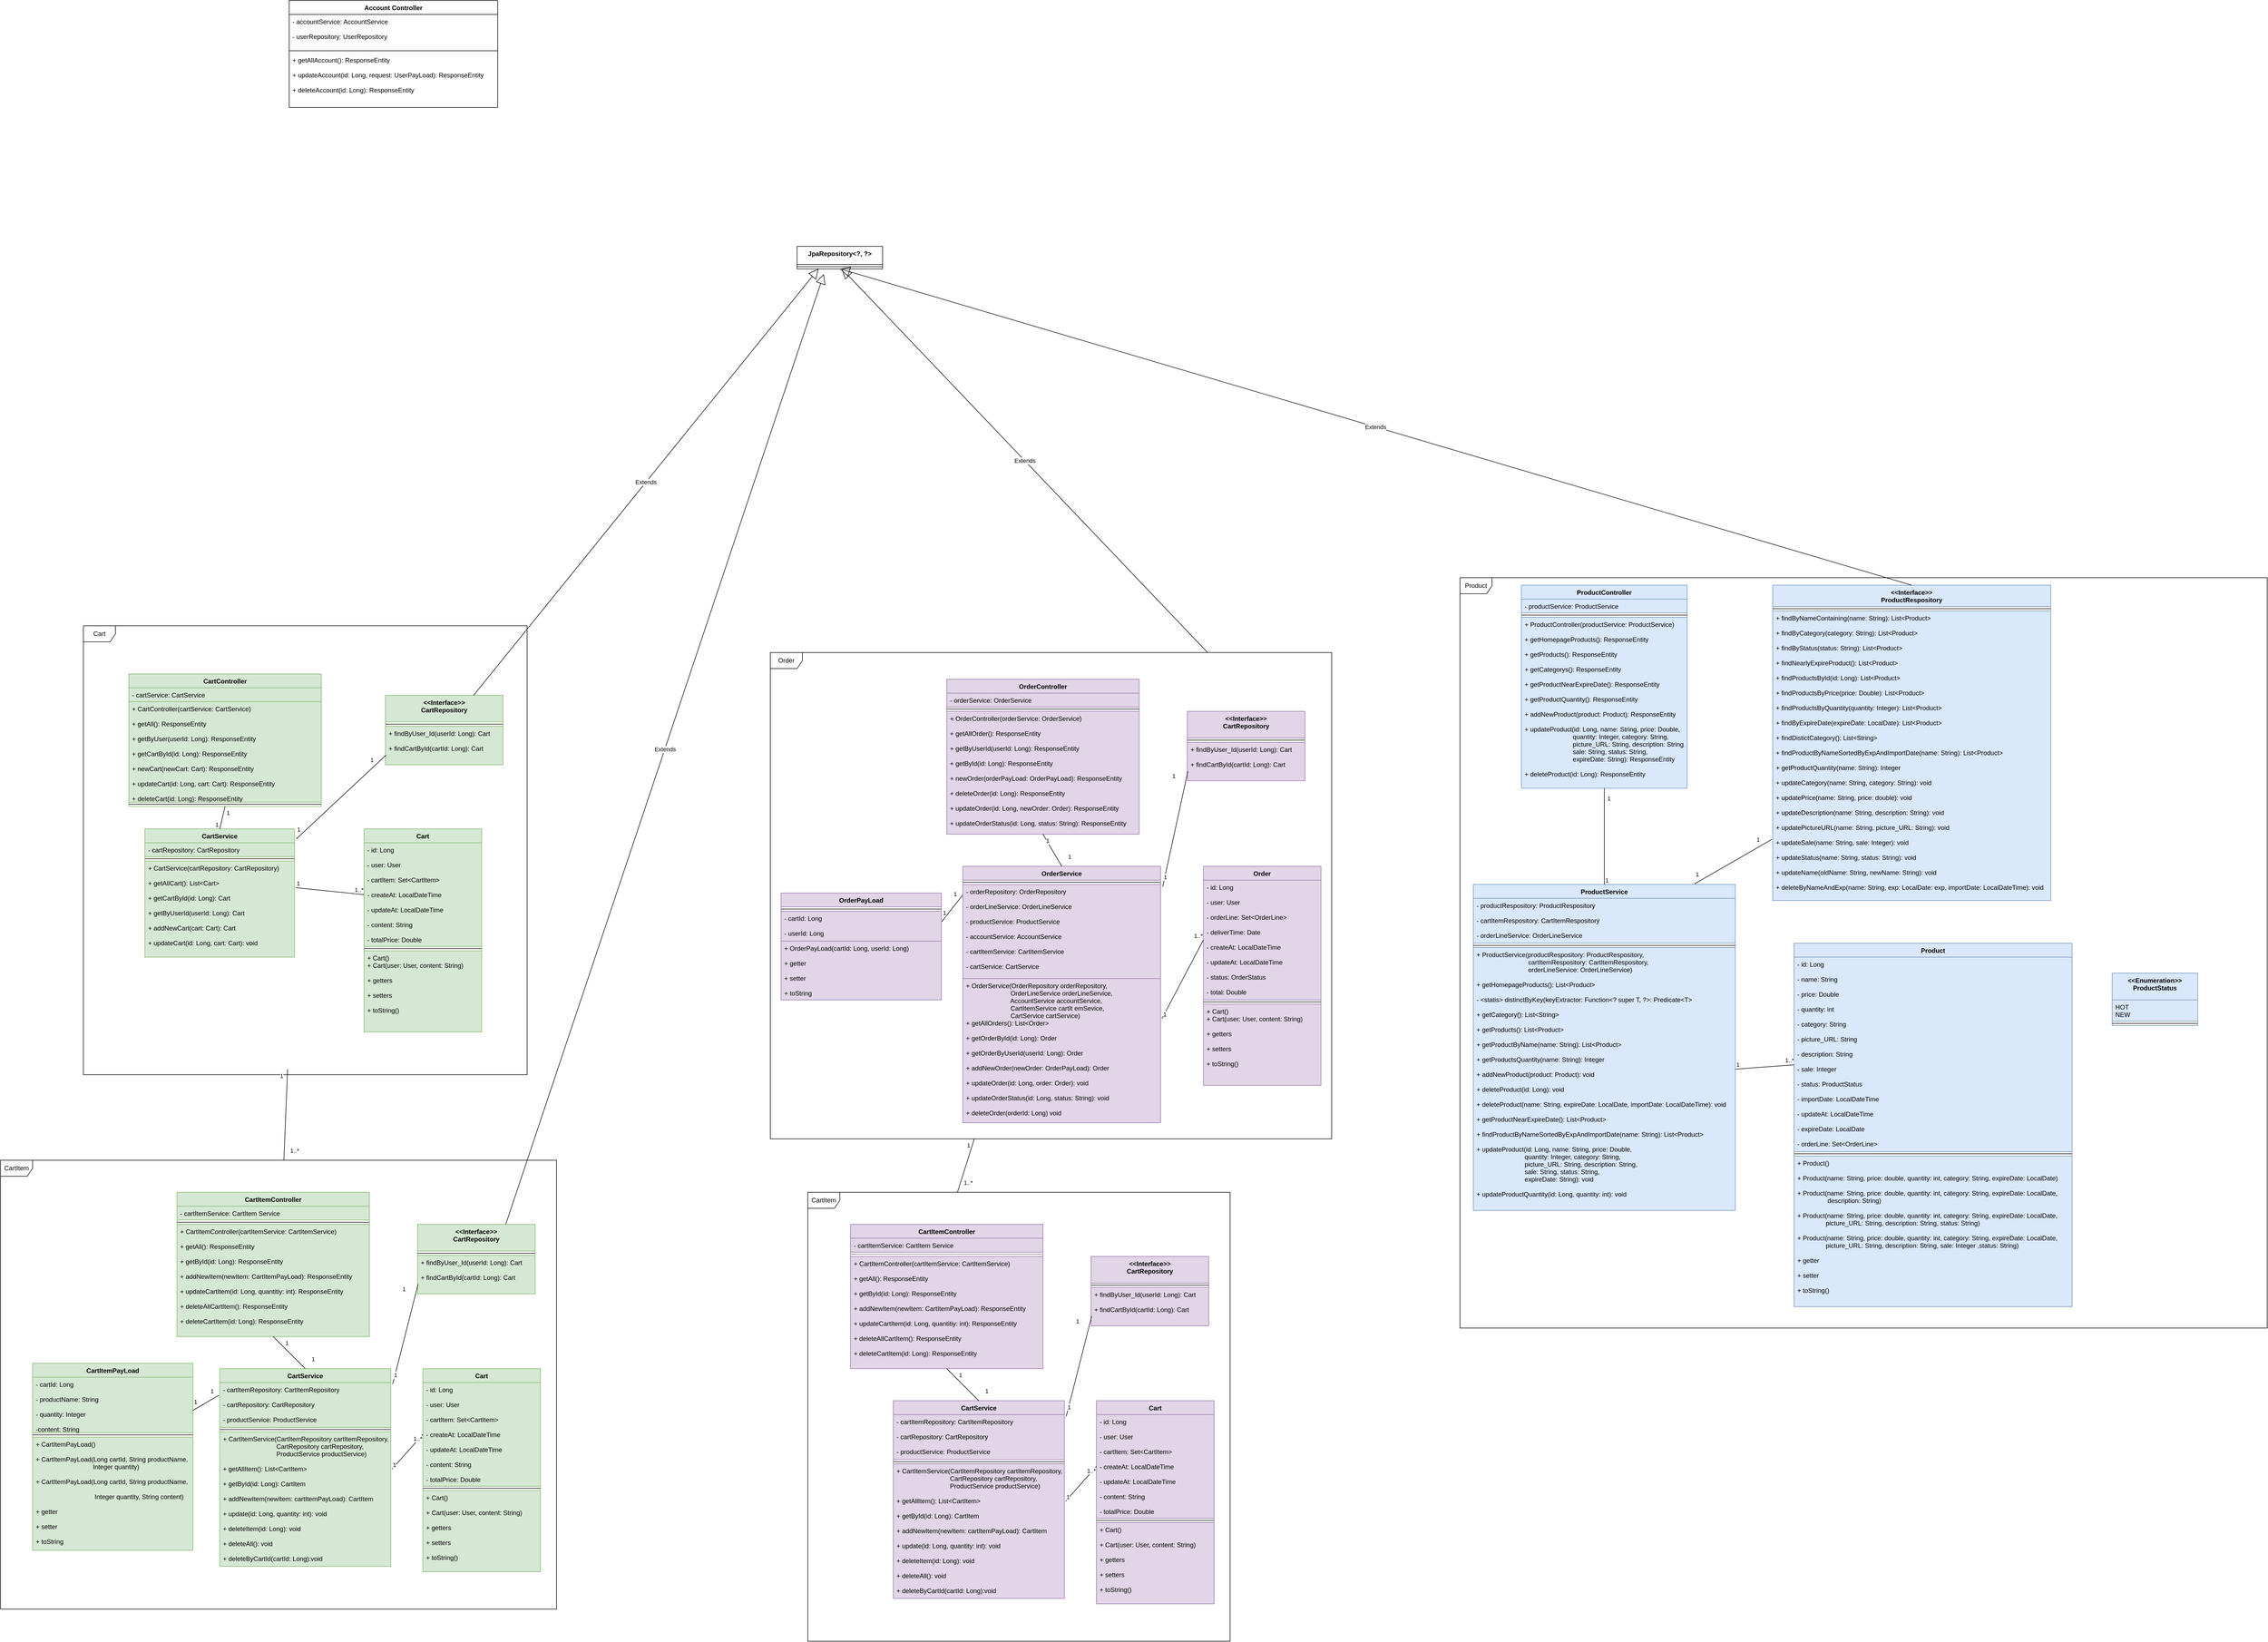 <mxfile version="14.5.7" type="github" pages="2">
  <diagram id="uzqernyKfh6pWcLg8lgZ" name="Page-1">
    <mxGraphModel dx="2189" dy="1770" grid="1" gridSize="10" guides="1" tooltips="1" connect="1" arrows="1" fold="1" page="1" pageScale="1" pageWidth="850" pageHeight="1100" math="0" shadow="0">
      <root>
        <mxCell id="0" />
        <mxCell id="1" parent="0" />
        <mxCell id="vsXgYTtx8RQIHq-7OFEV-11" value="Cart" style="shape=umlFrame;whiteSpace=wrap;html=1;" vertex="1" parent="1">
          <mxGeometry x="-1385" y="150" width="830" height="840" as="geometry" />
        </mxCell>
        <mxCell id="0BFNx-fd1TaQjqffZDhe-54" value="Product" style="shape=umlFrame;whiteSpace=wrap;html=1;" parent="1" vertex="1">
          <mxGeometry x="1190" y="60" width="1510" height="1404" as="geometry" />
        </mxCell>
        <mxCell id="qUvDU30d2znPsJFL0WZq-1" value="Account Controller" style="swimlane;fontStyle=1;align=center;verticalAlign=top;childLayout=stackLayout;horizontal=1;startSize=26;horizontalStack=0;resizeParent=1;resizeParentMax=0;resizeLast=0;collapsible=1;marginBottom=0;" parent="1" vertex="1">
          <mxGeometry x="-1000" y="-1020" width="390" height="200" as="geometry" />
        </mxCell>
        <mxCell id="qUvDU30d2znPsJFL0WZq-2" value="- accountService: AccountService&#xa;&#xa;- userRepository: UserRepository&#xa;" style="text;strokeColor=none;fillColor=none;align=left;verticalAlign=top;spacingLeft=4;spacingRight=4;overflow=hidden;rotatable=0;points=[[0,0.5],[1,0.5]];portConstraint=eastwest;" parent="qUvDU30d2znPsJFL0WZq-1" vertex="1">
          <mxGeometry y="26" width="390" height="64" as="geometry" />
        </mxCell>
        <mxCell id="qUvDU30d2znPsJFL0WZq-3" value="" style="line;strokeWidth=1;fillColor=none;align=left;verticalAlign=middle;spacingTop=-1;spacingLeft=3;spacingRight=3;rotatable=0;labelPosition=right;points=[];portConstraint=eastwest;" parent="qUvDU30d2znPsJFL0WZq-1" vertex="1">
          <mxGeometry y="90" width="390" height="8" as="geometry" />
        </mxCell>
        <mxCell id="qUvDU30d2znPsJFL0WZq-4" value="+ getAllAccount(): ResponseEntity&#xa;&#xa;+ updateAccount(id: Long, request: UserPayLoad): ResponseEntity&#xa;&#xa;+ deleteAccount(id: Long): ResponseEntity&#xa;" style="text;strokeColor=none;fillColor=none;align=left;verticalAlign=top;spacingLeft=4;spacingRight=4;overflow=hidden;rotatable=0;points=[[0,0.5],[1,0.5]];portConstraint=eastwest;" parent="qUvDU30d2znPsJFL0WZq-1" vertex="1">
          <mxGeometry y="98" width="390" height="102" as="geometry" />
        </mxCell>
        <mxCell id="0BFNx-fd1TaQjqffZDhe-2" value="ProductController" style="swimlane;fontStyle=1;align=center;verticalAlign=top;childLayout=stackLayout;horizontal=1;startSize=26;horizontalStack=0;resizeParent=1;resizeParentMax=0;resizeLast=0;collapsible=1;marginBottom=0;fillColor=#dae8fc;strokeColor=#6c8ebf;" parent="1" vertex="1">
          <mxGeometry x="1305" y="74" width="310" height="380" as="geometry" />
        </mxCell>
        <mxCell id="0BFNx-fd1TaQjqffZDhe-3" value="- productService: ProductService" style="text;strokeColor=#6c8ebf;fillColor=#dae8fc;align=left;verticalAlign=top;spacingLeft=4;spacingRight=4;overflow=hidden;rotatable=0;points=[[0,0.5],[1,0.5]];portConstraint=eastwest;" parent="0BFNx-fd1TaQjqffZDhe-2" vertex="1">
          <mxGeometry y="26" width="310" height="26" as="geometry" />
        </mxCell>
        <mxCell id="0BFNx-fd1TaQjqffZDhe-4" value="" style="line;strokeWidth=1;fillColor=none;align=left;verticalAlign=middle;spacingTop=-1;spacingLeft=3;spacingRight=3;rotatable=0;labelPosition=right;points=[];portConstraint=eastwest;" parent="0BFNx-fd1TaQjqffZDhe-2" vertex="1">
          <mxGeometry y="52" width="310" height="8" as="geometry" />
        </mxCell>
        <mxCell id="0BFNx-fd1TaQjqffZDhe-5" value="+ ProductController(productService: ProductService)&#xa;&#xa;+ getHomepageProducts(): ResponseEntity&#xa;&#xa;+ getProducts(): ResponseEntity&#xa;&#xa;+ getCategorys(): ResponseEntity&#xa;&#xa;+ getProductNearExpireDate(): ResponseEntity&#xa;&#xa;+ getProductQuantity(): ResponseEntity&#xa;&#xa;+ addNewProduct(product: Product): ResponseEntity&#xa;&#xa;+ updateProduct(id: Long, name: String, price: Double, &#xa;                           quantity: Integer, category: String,&#xa;                           picture_URL: String, description: String,&#xa;                           sale: String, status: String,&#xa;                           expireDate: String): ResponseEntity&#xa;&#xa;+ deleteProduct(id: Long): ResponseEntity" style="text;strokeColor=#6c8ebf;fillColor=#dae8fc;align=left;verticalAlign=top;spacingLeft=4;spacingRight=4;overflow=hidden;rotatable=0;points=[[0,0.5],[1,0.5]];portConstraint=eastwest;" parent="0BFNx-fd1TaQjqffZDhe-2" vertex="1">
          <mxGeometry y="60" width="310" height="320" as="geometry" />
        </mxCell>
        <mxCell id="0BFNx-fd1TaQjqffZDhe-6" value="ProductService" style="swimlane;fontStyle=1;align=center;verticalAlign=top;childLayout=stackLayout;horizontal=1;startSize=26;horizontalStack=0;resizeParent=1;resizeParentMax=0;resizeLast=0;collapsible=1;marginBottom=0;fillColor=#dae8fc;strokeColor=#6c8ebf;" parent="1" vertex="1">
          <mxGeometry x="1215" y="634" width="490" height="610" as="geometry" />
        </mxCell>
        <mxCell id="0BFNx-fd1TaQjqffZDhe-7" value="- productRespository: ProductRespository&#xa;&#xa;- cartItemRespository: CartItemRespository&#xa;&#xa;- orderLineService: OrderLineService" style="text;strokeColor=#6c8ebf;fillColor=#dae8fc;align=left;verticalAlign=top;spacingLeft=4;spacingRight=4;overflow=hidden;rotatable=0;points=[[0,0.5],[1,0.5]];portConstraint=eastwest;" parent="0BFNx-fd1TaQjqffZDhe-6" vertex="1">
          <mxGeometry y="26" width="490" height="84" as="geometry" />
        </mxCell>
        <mxCell id="0BFNx-fd1TaQjqffZDhe-8" value="" style="line;strokeWidth=1;fillColor=none;align=left;verticalAlign=middle;spacingTop=-1;spacingLeft=3;spacingRight=3;rotatable=0;labelPosition=right;points=[];portConstraint=eastwest;" parent="0BFNx-fd1TaQjqffZDhe-6" vertex="1">
          <mxGeometry y="110" width="490" height="8" as="geometry" />
        </mxCell>
        <mxCell id="0BFNx-fd1TaQjqffZDhe-9" value="+ ProductService(productRespository: ProductRespository,&#xa;                             cartItemRespository: CartItemRespository,&#xa;                             orderLineService: OrderLineService)&#xa;&#xa;+ getHomepageProducts(): List&lt;Product&gt;&#xa;&#xa;- &lt;statis&gt; distinctByKey(keyExtractor: Function&lt;? super T, ?&gt;: Predicate&lt;T&gt;&#xa;&#xa;+ getCategory(): List&lt;String&gt;&#xa;&#xa;+ getProducts(): List&lt;Product&gt;&#xa;&#xa;+ getProductByName(name: String): List&lt;Product&gt;&#xa;&#xa;+ getProductsQuantity(name: String): Integer&#xa;&#xa;+ addNewProduct(product: Product): void&#xa;&#xa;+ deleteProduct(id: Long): void&#xa;&#xa;+ deleteProduct(name: String, expireDate: LocalDate, importDate: LocalDateTime): void&#xa;&#xa;+ getProductNearExpireDate(): List&lt;Product&gt;&#xa;&#xa;+ findProductByNameSortedByExpAndImportDate(name: String): List&lt;Product&gt;&#xa;&#xa;+ updateProduct(id: Long, name: String, price: Double,&#xa;                           quantity: Integer, category: String,&#xa;                           picture_URL: String, description: String,&#xa;                           sale: String, status: String,&#xa;                           expireDate: String): void&#xa;&#xa;+ updateProductQuantity(id: Long, quantity: int): void" style="text;strokeColor=#6c8ebf;fillColor=#dae8fc;align=left;verticalAlign=top;spacingLeft=4;spacingRight=4;overflow=hidden;rotatable=0;points=[[0,0.5],[1,0.5]];portConstraint=eastwest;" parent="0BFNx-fd1TaQjqffZDhe-6" vertex="1">
          <mxGeometry y="118" width="490" height="492" as="geometry" />
        </mxCell>
        <mxCell id="0BFNx-fd1TaQjqffZDhe-10" value="&lt;&lt;Interface&gt;&gt;&#xa;ProductRespository" style="swimlane;fontStyle=1;align=center;verticalAlign=top;childLayout=stackLayout;horizontal=1;startSize=40;horizontalStack=0;resizeParent=1;resizeParentMax=0;resizeLast=0;collapsible=1;marginBottom=0;fillColor=#dae8fc;strokeColor=#6c8ebf;" parent="1" vertex="1">
          <mxGeometry x="1775" y="74" width="520" height="590" as="geometry" />
        </mxCell>
        <mxCell id="0BFNx-fd1TaQjqffZDhe-12" value="" style="line;strokeWidth=1;fillColor=none;align=left;verticalAlign=middle;spacingTop=-1;spacingLeft=3;spacingRight=3;rotatable=0;labelPosition=right;points=[];portConstraint=eastwest;" parent="0BFNx-fd1TaQjqffZDhe-10" vertex="1">
          <mxGeometry y="40" width="520" height="8" as="geometry" />
        </mxCell>
        <mxCell id="0BFNx-fd1TaQjqffZDhe-13" value="+ findByNameContaining(name: String): List&lt;Product&gt;&#xa;&#xa;+ findByCategory(category: String): List&lt;Product&gt;&#xa;&#xa;+ findByStatus(status: String): List&lt;Product&gt;&#xa;&#xa;+ findNearlyExpireProduct(): List&lt;Product&gt; &#xa;&#xa;+ findProductsById(id: Long): List&lt;Product&gt;&#xa;&#xa;+ findProductsByPrice(price: Double): List&lt;Product&gt;&#xa;&#xa;+ findProductsByQuantity(quantity: Integer): List&lt;Product&gt;&#xa;&#xa;+ findByExpireDate(expireDate: LocalDate): List&lt;Product&gt;&#xa;&#xa;+ findDistictCategory(): List&lt;String&gt;&#xa;&#xa;+ findProductByNameSortedByExpAndImportDate(name: String): List&lt;Product&gt;&#xa;&#xa;+ getProductQuantity(name: String): Integer&#xa;&#xa;+ updateCategory(name: String, category: String): void&#xa;&#xa;+ updatePrice(name: String, price: double): void&#xa;&#xa;+ updateDescription(name: String, description: String): void&#xa;&#xa;+ updatePictureURL(name: String, picture_URL: String): void&#xa;&#xa;+ updateSale(name: String, sale: Integer): void&#xa;&#xa;+ updateStatus(name: String, status: String): void&#xa;&#xa;+ updateName(oldName: String, newName: String): void&#xa;&#xa;+ deleteByNameAndExp(name: String, exp: LocalDate: exp, importDate: LocalDateTime): void" style="text;strokeColor=#6c8ebf;fillColor=#dae8fc;align=left;verticalAlign=top;spacingLeft=4;spacingRight=4;overflow=hidden;rotatable=0;points=[[0,0.5],[1,0.5]];portConstraint=eastwest;" parent="0BFNx-fd1TaQjqffZDhe-10" vertex="1">
          <mxGeometry y="48" width="520" height="542" as="geometry" />
        </mxCell>
        <mxCell id="0BFNx-fd1TaQjqffZDhe-20" value="JpaRepository&lt;?, ?&gt;" style="swimlane;fontStyle=1;align=center;verticalAlign=top;childLayout=stackLayout;horizontal=1;startSize=34;horizontalStack=0;resizeParent=1;resizeParentMax=0;resizeLast=0;collapsible=1;marginBottom=0;" parent="1" vertex="1">
          <mxGeometry x="-50" y="-560" width="160" height="42" as="geometry" />
        </mxCell>
        <mxCell id="0BFNx-fd1TaQjqffZDhe-22" value="" style="line;strokeWidth=1;fillColor=none;align=left;verticalAlign=middle;spacingTop=-1;spacingLeft=3;spacingRight=3;rotatable=0;labelPosition=right;points=[];portConstraint=eastwest;" parent="0BFNx-fd1TaQjqffZDhe-20" vertex="1">
          <mxGeometry y="34" width="160" height="8" as="geometry" />
        </mxCell>
        <mxCell id="0BFNx-fd1TaQjqffZDhe-24" value="Extends" style="endArrow=block;endSize=16;endFill=0;html=1;entryX=0.5;entryY=1;entryDx=0;entryDy=0;exitX=0.5;exitY=0;exitDx=0;exitDy=0;" parent="1" source="0BFNx-fd1TaQjqffZDhe-10" target="0BFNx-fd1TaQjqffZDhe-20" edge="1">
          <mxGeometry width="160" relative="1" as="geometry">
            <mxPoint x="1120" y="70" as="sourcePoint" />
            <mxPoint x="1220" y="10" as="targetPoint" />
          </mxGeometry>
        </mxCell>
        <mxCell id="0BFNx-fd1TaQjqffZDhe-30" value="Product" style="swimlane;fontStyle=1;align=center;verticalAlign=top;childLayout=stackLayout;horizontal=1;startSize=26;horizontalStack=0;resizeParent=1;resizeParentMax=0;resizeLast=0;collapsible=1;marginBottom=0;fillColor=#dae8fc;strokeColor=#6c8ebf;" parent="1" vertex="1">
          <mxGeometry x="1815" y="744" width="520" height="680" as="geometry" />
        </mxCell>
        <mxCell id="0BFNx-fd1TaQjqffZDhe-31" value="- id: Long&#xa;&#xa;- name: String&#xa;&#xa;- price: Double&#xa;&#xa;- quantity: int&#xa;&#xa;- category: String&#xa;&#xa;- picture_URL: String&#xa;&#xa;- description: String&#xa;&#xa;- sale: Integer&#xa;&#xa;- status: ProductStatus&#xa;&#xa;- importDate: LocalDateTime&#xa;&#xa;- updateAt: LocalDateTime&#xa;&#xa;- expireDate: LocalDate&#xa;&#xa;- orderLine: Set&lt;OrderLine&gt;" style="text;strokeColor=#6c8ebf;fillColor=#dae8fc;align=left;verticalAlign=top;spacingLeft=4;spacingRight=4;overflow=hidden;rotatable=0;points=[[0,0.5],[1,0.5]];portConstraint=eastwest;" parent="0BFNx-fd1TaQjqffZDhe-30" vertex="1">
          <mxGeometry y="26" width="520" height="364" as="geometry" />
        </mxCell>
        <mxCell id="0BFNx-fd1TaQjqffZDhe-32" value="" style="line;strokeWidth=1;fillColor=none;align=left;verticalAlign=middle;spacingTop=-1;spacingLeft=3;spacingRight=3;rotatable=0;labelPosition=right;points=[];portConstraint=eastwest;" parent="0BFNx-fd1TaQjqffZDhe-30" vertex="1">
          <mxGeometry y="390" width="520" height="8" as="geometry" />
        </mxCell>
        <mxCell id="0BFNx-fd1TaQjqffZDhe-33" value="+ Product()&#xa;&#xa;+ Product(name: String, price: double, quantity: int, category: String, expireDate: LocalDate)&#xa;&#xa;+ Product(name: String, price: double, quantity: int, category: String, expireDate: LocalDate, &#xa;                 description: String)&#xa;&#xa;+ Product(name: String, price: double, quantity: int, category: String, expireDate: LocalDate,&#xa;                picture_URL: String, description: String, status: String)&#xa;&#xa;+ Product(name: String, price: double, quantity: int, category: String, expireDate: LocalDate,&#xa;                picture_URL: String, description: String, sale: Integer ,status: String)&#xa;&#xa;+ getter&#xa;&#xa;+ setter&#xa;&#xa;+ toString()" style="text;strokeColor=#6c8ebf;fillColor=#dae8fc;align=left;verticalAlign=top;spacingLeft=4;spacingRight=4;overflow=hidden;rotatable=0;points=[[0,0.5],[1,0.5]];portConstraint=eastwest;" parent="0BFNx-fd1TaQjqffZDhe-30" vertex="1">
          <mxGeometry y="398" width="520" height="282" as="geometry" />
        </mxCell>
        <mxCell id="0BFNx-fd1TaQjqffZDhe-38" value="" style="endArrow=none;html=1;" parent="1" source="0BFNx-fd1TaQjqffZDhe-9" target="0BFNx-fd1TaQjqffZDhe-31" edge="1">
          <mxGeometry relative="1" as="geometry">
            <mxPoint x="1705" y="614" as="sourcePoint" />
            <mxPoint x="1865" y="614" as="targetPoint" />
          </mxGeometry>
        </mxCell>
        <mxCell id="0BFNx-fd1TaQjqffZDhe-39" value="1" style="edgeLabel;resizable=0;html=1;align=left;verticalAlign=bottom;" parent="0BFNx-fd1TaQjqffZDhe-38" connectable="0" vertex="1">
          <mxGeometry x="-1" relative="1" as="geometry" />
        </mxCell>
        <mxCell id="0BFNx-fd1TaQjqffZDhe-40" value="1..*" style="edgeLabel;resizable=0;html=1;align=right;verticalAlign=bottom;" parent="0BFNx-fd1TaQjqffZDhe-38" connectable="0" vertex="1">
          <mxGeometry x="1" relative="1" as="geometry" />
        </mxCell>
        <mxCell id="0BFNx-fd1TaQjqffZDhe-41" value="" style="endArrow=none;html=1;exitX=0.5;exitY=0;exitDx=0;exitDy=0;" parent="1" source="0BFNx-fd1TaQjqffZDhe-6" target="0BFNx-fd1TaQjqffZDhe-5" edge="1">
          <mxGeometry relative="1" as="geometry">
            <mxPoint x="1385" y="414.002" as="sourcePoint" />
            <mxPoint x="1565" y="374.213" as="targetPoint" />
          </mxGeometry>
        </mxCell>
        <mxCell id="0BFNx-fd1TaQjqffZDhe-42" value="1" style="edgeLabel;resizable=0;html=1;align=left;verticalAlign=bottom;" parent="0BFNx-fd1TaQjqffZDhe-41" connectable="0" vertex="1">
          <mxGeometry x="-1" relative="1" as="geometry" />
        </mxCell>
        <mxCell id="0BFNx-fd1TaQjqffZDhe-43" value="1" style="edgeLabel;resizable=0;html=1;align=right;verticalAlign=bottom;" parent="0BFNx-fd1TaQjqffZDhe-41" connectable="0" vertex="1">
          <mxGeometry x="1" relative="1" as="geometry">
            <mxPoint x="12.44" y="27.22" as="offset" />
          </mxGeometry>
        </mxCell>
        <mxCell id="0BFNx-fd1TaQjqffZDhe-45" value="" style="endArrow=none;html=1;exitX=0.845;exitY=-0.002;exitDx=0;exitDy=0;entryX=-0.003;entryY=0.789;entryDx=0;entryDy=0;entryPerimeter=0;exitPerimeter=0;" parent="1" source="0BFNx-fd1TaQjqffZDhe-6" target="0BFNx-fd1TaQjqffZDhe-13" edge="1">
          <mxGeometry relative="1" as="geometry">
            <mxPoint x="1460" y="484.0" as="sourcePoint" />
            <mxPoint x="1466.4" y="324.0" as="targetPoint" />
          </mxGeometry>
        </mxCell>
        <mxCell id="0BFNx-fd1TaQjqffZDhe-46" value="1" style="edgeLabel;resizable=0;html=1;align=left;verticalAlign=bottom;" parent="0BFNx-fd1TaQjqffZDhe-45" connectable="0" vertex="1">
          <mxGeometry x="-1" relative="1" as="geometry">
            <mxPoint y="-9.2" as="offset" />
          </mxGeometry>
        </mxCell>
        <mxCell id="0BFNx-fd1TaQjqffZDhe-47" value="1" style="edgeLabel;resizable=0;html=1;align=right;verticalAlign=bottom;" parent="0BFNx-fd1TaQjqffZDhe-45" connectable="0" vertex="1">
          <mxGeometry x="1" relative="1" as="geometry">
            <mxPoint x="-22.23" y="8.74" as="offset" />
          </mxGeometry>
        </mxCell>
        <mxCell id="0BFNx-fd1TaQjqffZDhe-49" value="CartController" style="swimlane;fontStyle=1;align=center;verticalAlign=top;childLayout=stackLayout;horizontal=1;startSize=26;horizontalStack=0;resizeParent=1;resizeParentMax=0;resizeLast=0;collapsible=1;marginBottom=0;fillColor=#d5e8d4;strokeColor=#82b366;" parent="1" vertex="1">
          <mxGeometry x="-1300" y="240" width="360" height="248" as="geometry" />
        </mxCell>
        <mxCell id="0BFNx-fd1TaQjqffZDhe-50" value="- cartService: CartService" style="text;strokeColor=#82b366;fillColor=#d5e8d4;align=left;verticalAlign=top;spacingLeft=4;spacingRight=4;overflow=hidden;rotatable=0;points=[[0,0.5],[1,0.5]];portConstraint=eastwest;" parent="0BFNx-fd1TaQjqffZDhe-49" vertex="1">
          <mxGeometry y="26" width="360" height="26" as="geometry" />
        </mxCell>
        <mxCell id="0BFNx-fd1TaQjqffZDhe-52" value="+ CartController(cartService: CartService)&#xa;&#xa;+ getAll(): ResponseEntity&#xa;&#xa;+ getByUser(userId: Long): ResponseEntity&#xa;&#xa;+ getCartById(id: Long): ResponseEntity&#xa;&#xa;+ newCart(newCart: Cart): ResponseEntity&#xa;&#xa;+ updateCart(id: Long, cart: Cart): ResponseEntity&#xa;&#xa;+ deleteCart(id: Long): ResponseEntity" style="text;strokeColor=#82b366;fillColor=#d5e8d4;align=left;verticalAlign=top;spacingLeft=4;spacingRight=4;overflow=hidden;rotatable=0;points=[[0,0.5],[1,0.5]];portConstraint=eastwest;" parent="0BFNx-fd1TaQjqffZDhe-49" vertex="1">
          <mxGeometry y="52" width="360" height="188" as="geometry" />
        </mxCell>
        <mxCell id="0BFNx-fd1TaQjqffZDhe-51" value="" style="line;strokeWidth=1;fillColor=none;align=left;verticalAlign=middle;spacingTop=-1;spacingLeft=3;spacingRight=3;rotatable=0;labelPosition=right;points=[];portConstraint=eastwest;" parent="0BFNx-fd1TaQjqffZDhe-49" vertex="1">
          <mxGeometry y="240" width="360" height="8" as="geometry" />
        </mxCell>
        <mxCell id="0BFNx-fd1TaQjqffZDhe-55" value="CartService" style="swimlane;fontStyle=1;align=center;verticalAlign=top;childLayout=stackLayout;horizontal=1;startSize=26;horizontalStack=0;resizeParent=1;resizeParentMax=0;resizeLast=0;collapsible=1;marginBottom=0;fillColor=#d5e8d4;strokeColor=#82b366;" parent="1" vertex="1">
          <mxGeometry x="-1270" y="530" width="280" height="240" as="geometry" />
        </mxCell>
        <mxCell id="0BFNx-fd1TaQjqffZDhe-56" value="- cartRepository: CartRepository" style="text;strokeColor=#82b366;fillColor=#d5e8d4;align=left;verticalAlign=top;spacingLeft=4;spacingRight=4;overflow=hidden;rotatable=0;points=[[0,0.5],[1,0.5]];portConstraint=eastwest;" parent="0BFNx-fd1TaQjqffZDhe-55" vertex="1">
          <mxGeometry y="26" width="280" height="26" as="geometry" />
        </mxCell>
        <mxCell id="0BFNx-fd1TaQjqffZDhe-57" value="" style="line;strokeWidth=1;fillColor=none;align=left;verticalAlign=middle;spacingTop=-1;spacingLeft=3;spacingRight=3;rotatable=0;labelPosition=right;points=[];portConstraint=eastwest;" parent="0BFNx-fd1TaQjqffZDhe-55" vertex="1">
          <mxGeometry y="52" width="280" height="8" as="geometry" />
        </mxCell>
        <mxCell id="0BFNx-fd1TaQjqffZDhe-58" value="+ CartService(cartRepository: CartRepository)&#xa;&#xa;+ getAllCart(): List&lt;Cart&gt;&#xa;&#xa;+ getCartById(id: Long): Cart&#xa;&#xa;+ getByUserId(userId: Long): Cart&#xa;&#xa;+ addNewCart(cart: Cart): Cart&#xa;&#xa;+ updateCart(id: Long, cart: Cart): void&#xa;" style="text;strokeColor=#82b366;fillColor=#d5e8d4;align=left;verticalAlign=top;spacingLeft=4;spacingRight=4;overflow=hidden;rotatable=0;points=[[0,0.5],[1,0.5]];portConstraint=eastwest;" parent="0BFNx-fd1TaQjqffZDhe-55" vertex="1">
          <mxGeometry y="60" width="280" height="180" as="geometry" />
        </mxCell>
        <mxCell id="0BFNx-fd1TaQjqffZDhe-59" value="&lt;&lt;Interface&gt;&gt;&#xa;CartRepository" style="swimlane;fontStyle=1;align=center;verticalAlign=top;childLayout=stackLayout;horizontal=1;startSize=50;horizontalStack=0;resizeParent=1;resizeParentMax=0;resizeLast=0;collapsible=1;marginBottom=0;fillColor=#d5e8d4;strokeColor=#82b366;" parent="1" vertex="1">
          <mxGeometry x="-820" y="280" width="220" height="130" as="geometry" />
        </mxCell>
        <mxCell id="0BFNx-fd1TaQjqffZDhe-61" value="" style="line;strokeWidth=1;fillColor=none;align=left;verticalAlign=middle;spacingTop=-1;spacingLeft=3;spacingRight=3;rotatable=0;labelPosition=right;points=[];portConstraint=eastwest;" parent="0BFNx-fd1TaQjqffZDhe-59" vertex="1">
          <mxGeometry y="50" width="220" height="8" as="geometry" />
        </mxCell>
        <mxCell id="0BFNx-fd1TaQjqffZDhe-62" value="+ findByUser_Id(userId: Long): Cart&#xa;&#xa;+ findCartById(cartId: Long): Cart" style="text;strokeColor=#82b366;fillColor=#d5e8d4;align=left;verticalAlign=top;spacingLeft=4;spacingRight=4;overflow=hidden;rotatable=0;points=[[0,0.5],[1,0.5]];portConstraint=eastwest;" parent="0BFNx-fd1TaQjqffZDhe-59" vertex="1">
          <mxGeometry y="58" width="220" height="72" as="geometry" />
        </mxCell>
        <mxCell id="VmUyNHtEtYBc2-wSw2C1-2" value="Cart" style="swimlane;fontStyle=1;align=center;verticalAlign=top;childLayout=stackLayout;horizontal=1;startSize=26;horizontalStack=0;resizeParent=1;resizeParentMax=0;resizeLast=0;collapsible=1;marginBottom=0;fillColor=#d5e8d4;strokeColor=#82b366;" parent="1" vertex="1">
          <mxGeometry x="-860" y="530" width="220" height="380" as="geometry" />
        </mxCell>
        <mxCell id="VmUyNHtEtYBc2-wSw2C1-3" value="- id: Long&#xa;&#xa;- user: User&#xa;&#xa;- cartItem: Set&lt;CartItem&gt;&#xa;&#xa;- createAt: LocalDateTime&#xa;&#xa;- updateAt: LocalDateTime&#xa;&#xa;- content: String&#xa;&#xa;- totalPrice: Double&#xa;" style="text;strokeColor=#82b366;fillColor=#d5e8d4;align=left;verticalAlign=top;spacingLeft=4;spacingRight=4;overflow=hidden;rotatable=0;points=[[0,0.5],[1,0.5]];portConstraint=eastwest;" parent="VmUyNHtEtYBc2-wSw2C1-2" vertex="1">
          <mxGeometry y="26" width="220" height="194" as="geometry" />
        </mxCell>
        <mxCell id="VmUyNHtEtYBc2-wSw2C1-4" value="" style="line;strokeWidth=1;fillColor=none;align=left;verticalAlign=middle;spacingTop=-1;spacingLeft=3;spacingRight=3;rotatable=0;labelPosition=right;points=[];portConstraint=eastwest;" parent="VmUyNHtEtYBc2-wSw2C1-2" vertex="1">
          <mxGeometry y="220" width="220" height="8" as="geometry" />
        </mxCell>
        <mxCell id="VmUyNHtEtYBc2-wSw2C1-5" value="+ Cart()&#xa;+ Cart(user: User, content: String)&#xa;&#xa;+ getters&#xa;&#xa;+ setters&#xa;&#xa;+ toString()&#xa;" style="text;strokeColor=#82b366;fillColor=#d5e8d4;align=left;verticalAlign=top;spacingLeft=4;spacingRight=4;overflow=hidden;rotatable=0;points=[[0,0.5],[1,0.5]];portConstraint=eastwest;" parent="VmUyNHtEtYBc2-wSw2C1-2" vertex="1">
          <mxGeometry y="228" width="220" height="152" as="geometry" />
        </mxCell>
        <mxCell id="vsXgYTtx8RQIHq-7OFEV-1" value="" style="endArrow=none;html=1;exitX=0.5;exitY=0;exitDx=0;exitDy=0;entryX=0.5;entryY=1;entryDx=0;entryDy=0;" edge="1" parent="1" source="0BFNx-fd1TaQjqffZDhe-55" target="0BFNx-fd1TaQjqffZDhe-49">
          <mxGeometry relative="1" as="geometry">
            <mxPoint x="-870" y="680" as="sourcePoint" />
            <mxPoint x="-870" y="500" as="targetPoint" />
          </mxGeometry>
        </mxCell>
        <mxCell id="vsXgYTtx8RQIHq-7OFEV-2" value="1" style="edgeLabel;resizable=0;html=1;align=left;verticalAlign=bottom;" connectable="0" vertex="1" parent="vsXgYTtx8RQIHq-7OFEV-1">
          <mxGeometry x="-1" relative="1" as="geometry">
            <mxPoint x="-10" as="offset" />
          </mxGeometry>
        </mxCell>
        <mxCell id="vsXgYTtx8RQIHq-7OFEV-3" value="1" style="edgeLabel;resizable=0;html=1;align=right;verticalAlign=bottom;" connectable="0" vertex="1" parent="vsXgYTtx8RQIHq-7OFEV-1">
          <mxGeometry x="1" relative="1" as="geometry">
            <mxPoint x="9.94" y="20.34" as="offset" />
          </mxGeometry>
        </mxCell>
        <mxCell id="vsXgYTtx8RQIHq-7OFEV-4" value="" style="endArrow=none;html=1;entryX=0.005;entryY=0.75;entryDx=0;entryDy=0;entryPerimeter=0;exitX=1.011;exitY=0.079;exitDx=0;exitDy=0;exitPerimeter=0;" edge="1" parent="1" source="0BFNx-fd1TaQjqffZDhe-55" target="0BFNx-fd1TaQjqffZDhe-62">
          <mxGeometry relative="1" as="geometry">
            <mxPoint x="-830.17" y="549.78" as="sourcePoint" />
            <mxPoint x="-685.78" y="466.638" as="targetPoint" />
          </mxGeometry>
        </mxCell>
        <mxCell id="vsXgYTtx8RQIHq-7OFEV-5" value="1" style="edgeLabel;resizable=0;html=1;align=left;verticalAlign=bottom;" connectable="0" vertex="1" parent="vsXgYTtx8RQIHq-7OFEV-4">
          <mxGeometry x="-1" relative="1" as="geometry">
            <mxPoint y="-9.2" as="offset" />
          </mxGeometry>
        </mxCell>
        <mxCell id="vsXgYTtx8RQIHq-7OFEV-6" value="1" style="edgeLabel;resizable=0;html=1;align=right;verticalAlign=bottom;" connectable="0" vertex="1" parent="vsXgYTtx8RQIHq-7OFEV-4">
          <mxGeometry x="1" relative="1" as="geometry">
            <mxPoint x="-22.23" y="17.59" as="offset" />
          </mxGeometry>
        </mxCell>
        <mxCell id="vsXgYTtx8RQIHq-7OFEV-7" value="Extends" style="endArrow=block;endSize=16;endFill=0;html=1;entryX=0.25;entryY=1;entryDx=0;entryDy=0;exitX=0.75;exitY=0;exitDx=0;exitDy=0;" edge="1" parent="1" source="0BFNx-fd1TaQjqffZDhe-59" target="0BFNx-fd1TaQjqffZDhe-20">
          <mxGeometry width="160" relative="1" as="geometry">
            <mxPoint x="-280" y="178" as="sourcePoint" />
            <mxPoint x="-1370" y="-420" as="targetPoint" />
          </mxGeometry>
        </mxCell>
        <mxCell id="vsXgYTtx8RQIHq-7OFEV-8" value="" style="endArrow=none;html=1;exitX=1.007;exitY=0.278;exitDx=0;exitDy=0;exitPerimeter=0;entryX=0;entryY=0.5;entryDx=0;entryDy=0;" edge="1" parent="1" source="0BFNx-fd1TaQjqffZDhe-58" target="VmUyNHtEtYBc2-wSw2C1-3">
          <mxGeometry relative="1" as="geometry">
            <mxPoint x="-100" y="1140" as="sourcePoint" />
            <mxPoint x="50" y="1119.997" as="targetPoint" />
          </mxGeometry>
        </mxCell>
        <mxCell id="vsXgYTtx8RQIHq-7OFEV-9" value="1" style="edgeLabel;resizable=0;html=1;align=left;verticalAlign=bottom;" connectable="0" vertex="1" parent="vsXgYTtx8RQIHq-7OFEV-8">
          <mxGeometry x="-1" relative="1" as="geometry" />
        </mxCell>
        <mxCell id="vsXgYTtx8RQIHq-7OFEV-10" value="1..*" style="edgeLabel;resizable=0;html=1;align=right;verticalAlign=bottom;" connectable="0" vertex="1" parent="vsXgYTtx8RQIHq-7OFEV-8">
          <mxGeometry x="1" relative="1" as="geometry" />
        </mxCell>
        <mxCell id="vsXgYTtx8RQIHq-7OFEV-12" value="CartItem" style="shape=umlFrame;whiteSpace=wrap;html=1;" vertex="1" parent="1">
          <mxGeometry x="-1540" y="1150" width="1040" height="840" as="geometry" />
        </mxCell>
        <mxCell id="vsXgYTtx8RQIHq-7OFEV-13" value="CartItemController" style="swimlane;fontStyle=1;align=center;verticalAlign=top;childLayout=stackLayout;horizontal=1;startSize=26;horizontalStack=0;resizeParent=1;resizeParentMax=0;resizeLast=0;collapsible=1;marginBottom=0;fillColor=#d5e8d4;strokeColor=#82b366;" vertex="1" parent="1">
          <mxGeometry x="-1210" y="1210" width="360" height="270" as="geometry" />
        </mxCell>
        <mxCell id="vsXgYTtx8RQIHq-7OFEV-14" value="- cartItemService: CartItem Service" style="text;strokeColor=#82b366;fillColor=#d5e8d4;align=left;verticalAlign=top;spacingLeft=4;spacingRight=4;overflow=hidden;rotatable=0;points=[[0,0.5],[1,0.5]];portConstraint=eastwest;" vertex="1" parent="vsXgYTtx8RQIHq-7OFEV-13">
          <mxGeometry y="26" width="360" height="26" as="geometry" />
        </mxCell>
        <mxCell id="vsXgYTtx8RQIHq-7OFEV-15" value="" style="line;strokeWidth=1;fillColor=none;align=left;verticalAlign=middle;spacingTop=-1;spacingLeft=3;spacingRight=3;rotatable=0;labelPosition=right;points=[];portConstraint=eastwest;" vertex="1" parent="vsXgYTtx8RQIHq-7OFEV-13">
          <mxGeometry y="52" width="360" height="8" as="geometry" />
        </mxCell>
        <mxCell id="vsXgYTtx8RQIHq-7OFEV-16" value="+ CartItemController(cartItemService: CartItemService)&#xa;&#xa;+ getAll(): ResponseEntity&#xa;&#xa;+ getById(id: Long): ResponseEntity&#xa;&#xa;+ addNewItem(newItem: CartItemPayLoad): ResponseEntity&#xa;&#xa;+ updateCartItem(id: Long, quantitiy: int): ResponseEntity&#xa;&#xa;+ deleteAllCartItem(): ResponseEntity&#xa;&#xa;+ deleteCartItem(id: Long): ResponseEntity&#xa;" style="text;strokeColor=#82b366;fillColor=#d5e8d4;align=left;verticalAlign=top;spacingLeft=4;spacingRight=4;overflow=hidden;rotatable=0;points=[[0,0.5],[1,0.5]];portConstraint=eastwest;" vertex="1" parent="vsXgYTtx8RQIHq-7OFEV-13">
          <mxGeometry y="60" width="360" height="210" as="geometry" />
        </mxCell>
        <mxCell id="vsXgYTtx8RQIHq-7OFEV-17" value="CartService" style="swimlane;fontStyle=1;align=center;verticalAlign=top;childLayout=stackLayout;horizontal=1;startSize=26;horizontalStack=0;resizeParent=1;resizeParentMax=0;resizeLast=0;collapsible=1;marginBottom=0;fillColor=#d5e8d4;strokeColor=#82b366;" vertex="1" parent="1">
          <mxGeometry x="-1130" y="1540" width="320" height="370" as="geometry" />
        </mxCell>
        <mxCell id="vsXgYTtx8RQIHq-7OFEV-18" value="- cartItemRepository: CartItemRepository&#xa;&#xa;- cartRepository: CartRepository&#xa;&#xa;- productService: ProductService&#xa;&#xa;" style="text;strokeColor=#82b366;fillColor=#d5e8d4;align=left;verticalAlign=top;spacingLeft=4;spacingRight=4;overflow=hidden;rotatable=0;points=[[0,0.5],[1,0.5]];portConstraint=eastwest;" vertex="1" parent="vsXgYTtx8RQIHq-7OFEV-17">
          <mxGeometry y="26" width="320" height="84" as="geometry" />
        </mxCell>
        <mxCell id="vsXgYTtx8RQIHq-7OFEV-19" value="" style="line;strokeWidth=1;fillColor=none;align=left;verticalAlign=middle;spacingTop=-1;spacingLeft=3;spacingRight=3;rotatable=0;labelPosition=right;points=[];portConstraint=eastwest;" vertex="1" parent="vsXgYTtx8RQIHq-7OFEV-17">
          <mxGeometry y="110" width="320" height="8" as="geometry" />
        </mxCell>
        <mxCell id="vsXgYTtx8RQIHq-7OFEV-20" value="+ CartItemService(CartItemRepository cartItemRepository, &#xa;                              CartRepository cartRepository,&#xa;                              ProductService productService)&#xa;&#xa;+ getAllItem(): List&lt;CartItem&gt;&#xa;&#xa;+ getById(id: Long): CartItem&#xa;&#xa;+ addNewItem(newItem: cartItemPayLoad): CartItem&#xa;&#xa;+ update(id: Long, quantity: int): void&#xa;&#xa;+ deleteItem(id: Long): void&#xa;&#xa;+ deleteAll(): void&#xa;&#xa;+ deleteByCartId(cartId: Long):void&#xa;" style="text;strokeColor=#82b366;fillColor=#d5e8d4;align=left;verticalAlign=top;spacingLeft=4;spacingRight=4;overflow=hidden;rotatable=0;points=[[0,0.5],[1,0.5]];portConstraint=eastwest;" vertex="1" parent="vsXgYTtx8RQIHq-7OFEV-17">
          <mxGeometry y="118" width="320" height="252" as="geometry" />
        </mxCell>
        <mxCell id="vsXgYTtx8RQIHq-7OFEV-21" value="&lt;&lt;Interface&gt;&gt;&#xa;CartRepository" style="swimlane;fontStyle=1;align=center;verticalAlign=top;childLayout=stackLayout;horizontal=1;startSize=50;horizontalStack=0;resizeParent=1;resizeParentMax=0;resizeLast=0;collapsible=1;marginBottom=0;fillColor=#d5e8d4;strokeColor=#82b366;" vertex="1" parent="1">
          <mxGeometry x="-760" y="1270" width="220" height="130" as="geometry" />
        </mxCell>
        <mxCell id="vsXgYTtx8RQIHq-7OFEV-22" value="" style="line;strokeWidth=1;fillColor=none;align=left;verticalAlign=middle;spacingTop=-1;spacingLeft=3;spacingRight=3;rotatable=0;labelPosition=right;points=[];portConstraint=eastwest;" vertex="1" parent="vsXgYTtx8RQIHq-7OFEV-21">
          <mxGeometry y="50" width="220" height="8" as="geometry" />
        </mxCell>
        <mxCell id="vsXgYTtx8RQIHq-7OFEV-23" value="+ findByUser_Id(userId: Long): Cart&#xa;&#xa;+ findCartById(cartId: Long): Cart" style="text;strokeColor=#82b366;fillColor=#d5e8d4;align=left;verticalAlign=top;spacingLeft=4;spacingRight=4;overflow=hidden;rotatable=0;points=[[0,0.5],[1,0.5]];portConstraint=eastwest;" vertex="1" parent="vsXgYTtx8RQIHq-7OFEV-21">
          <mxGeometry y="58" width="220" height="72" as="geometry" />
        </mxCell>
        <mxCell id="vsXgYTtx8RQIHq-7OFEV-24" value="Cart" style="swimlane;fontStyle=1;align=center;verticalAlign=top;childLayout=stackLayout;horizontal=1;startSize=26;horizontalStack=0;resizeParent=1;resizeParentMax=0;resizeLast=0;collapsible=1;marginBottom=0;fillColor=#d5e8d4;strokeColor=#82b366;" vertex="1" parent="1">
          <mxGeometry x="-750" y="1540" width="220" height="380" as="geometry" />
        </mxCell>
        <mxCell id="vsXgYTtx8RQIHq-7OFEV-25" value="- id: Long&#xa;&#xa;- user: User&#xa;&#xa;- cartItem: Set&lt;CartItem&gt;&#xa;&#xa;- createAt: LocalDateTime&#xa;&#xa;- updateAt: LocalDateTime&#xa;&#xa;- content: String&#xa;&#xa;- totalPrice: Double&#xa;" style="text;strokeColor=#82b366;fillColor=#d5e8d4;align=left;verticalAlign=top;spacingLeft=4;spacingRight=4;overflow=hidden;rotatable=0;points=[[0,0.5],[1,0.5]];portConstraint=eastwest;" vertex="1" parent="vsXgYTtx8RQIHq-7OFEV-24">
          <mxGeometry y="26" width="220" height="194" as="geometry" />
        </mxCell>
        <mxCell id="vsXgYTtx8RQIHq-7OFEV-26" value="" style="line;strokeWidth=1;fillColor=none;align=left;verticalAlign=middle;spacingTop=-1;spacingLeft=3;spacingRight=3;rotatable=0;labelPosition=right;points=[];portConstraint=eastwest;" vertex="1" parent="vsXgYTtx8RQIHq-7OFEV-24">
          <mxGeometry y="220" width="220" height="8" as="geometry" />
        </mxCell>
        <mxCell id="vsXgYTtx8RQIHq-7OFEV-27" value="+ Cart()&#xa;&#xa;+ Cart(user: User, content: String)&#xa;&#xa;+ getters&#xa;&#xa;+ setters&#xa;&#xa;+ toString()&#xa;" style="text;strokeColor=#82b366;fillColor=#d5e8d4;align=left;verticalAlign=top;spacingLeft=4;spacingRight=4;overflow=hidden;rotatable=0;points=[[0,0.5],[1,0.5]];portConstraint=eastwest;" vertex="1" parent="vsXgYTtx8RQIHq-7OFEV-24">
          <mxGeometry y="228" width="220" height="152" as="geometry" />
        </mxCell>
        <mxCell id="vsXgYTtx8RQIHq-7OFEV-28" value="" style="endArrow=none;html=1;exitX=0.5;exitY=0;exitDx=0;exitDy=0;entryX=0.5;entryY=1;entryDx=0;entryDy=0;" edge="1" parent="1" source="vsXgYTtx8RQIHq-7OFEV-17" target="vsXgYTtx8RQIHq-7OFEV-13">
          <mxGeometry relative="1" as="geometry">
            <mxPoint x="-860" y="1690" as="sourcePoint" />
            <mxPoint x="-860" y="1510" as="targetPoint" />
          </mxGeometry>
        </mxCell>
        <mxCell id="vsXgYTtx8RQIHq-7OFEV-29" value="1" style="edgeLabel;resizable=0;html=1;align=left;verticalAlign=bottom;" connectable="0" vertex="1" parent="vsXgYTtx8RQIHq-7OFEV-28">
          <mxGeometry x="-1" relative="1" as="geometry">
            <mxPoint x="10" y="-10" as="offset" />
          </mxGeometry>
        </mxCell>
        <mxCell id="vsXgYTtx8RQIHq-7OFEV-30" value="1" style="edgeLabel;resizable=0;html=1;align=right;verticalAlign=bottom;" connectable="0" vertex="1" parent="vsXgYTtx8RQIHq-7OFEV-28">
          <mxGeometry x="1" relative="1" as="geometry">
            <mxPoint x="29.94" y="20.34" as="offset" />
          </mxGeometry>
        </mxCell>
        <mxCell id="vsXgYTtx8RQIHq-7OFEV-31" value="" style="endArrow=none;html=1;entryX=0.005;entryY=0.75;entryDx=0;entryDy=0;entryPerimeter=0;exitX=1.011;exitY=0.079;exitDx=0;exitDy=0;exitPerimeter=0;" edge="1" parent="1" source="vsXgYTtx8RQIHq-7OFEV-17" target="vsXgYTtx8RQIHq-7OFEV-23">
          <mxGeometry relative="1" as="geometry">
            <mxPoint x="-820.17" y="1559.78" as="sourcePoint" />
            <mxPoint x="-675.78" y="1476.638" as="targetPoint" />
          </mxGeometry>
        </mxCell>
        <mxCell id="vsXgYTtx8RQIHq-7OFEV-32" value="1" style="edgeLabel;resizable=0;html=1;align=left;verticalAlign=bottom;" connectable="0" vertex="1" parent="vsXgYTtx8RQIHq-7OFEV-31">
          <mxGeometry x="-1" relative="1" as="geometry">
            <mxPoint y="-9.2" as="offset" />
          </mxGeometry>
        </mxCell>
        <mxCell id="vsXgYTtx8RQIHq-7OFEV-33" value="1" style="edgeLabel;resizable=0;html=1;align=right;verticalAlign=bottom;" connectable="0" vertex="1" parent="vsXgYTtx8RQIHq-7OFEV-31">
          <mxGeometry x="1" relative="1" as="geometry">
            <mxPoint x="-22.23" y="17.59" as="offset" />
          </mxGeometry>
        </mxCell>
        <mxCell id="vsXgYTtx8RQIHq-7OFEV-34" value="" style="endArrow=none;html=1;exitX=1.007;exitY=0.278;exitDx=0;exitDy=0;exitPerimeter=0;entryX=0;entryY=0.5;entryDx=0;entryDy=0;" edge="1" parent="1" source="vsXgYTtx8RQIHq-7OFEV-20" target="vsXgYTtx8RQIHq-7OFEV-25">
          <mxGeometry relative="1" as="geometry">
            <mxPoint x="-90" y="2150" as="sourcePoint" />
            <mxPoint x="60" y="2129.997" as="targetPoint" />
          </mxGeometry>
        </mxCell>
        <mxCell id="vsXgYTtx8RQIHq-7OFEV-35" value="1" style="edgeLabel;resizable=0;html=1;align=left;verticalAlign=bottom;" connectable="0" vertex="1" parent="vsXgYTtx8RQIHq-7OFEV-34">
          <mxGeometry x="-1" relative="1" as="geometry" />
        </mxCell>
        <mxCell id="vsXgYTtx8RQIHq-7OFEV-36" value="1..*" style="edgeLabel;resizable=0;html=1;align=right;verticalAlign=bottom;" connectable="0" vertex="1" parent="vsXgYTtx8RQIHq-7OFEV-34">
          <mxGeometry x="1" relative="1" as="geometry">
            <mxPoint x="-0.23" y="16.94" as="offset" />
          </mxGeometry>
        </mxCell>
        <mxCell id="vsXgYTtx8RQIHq-7OFEV-37" value="CartItemPayLoad" style="swimlane;fontStyle=1;align=center;verticalAlign=top;childLayout=stackLayout;horizontal=1;startSize=26;horizontalStack=0;resizeParent=1;resizeParentMax=0;resizeLast=0;collapsible=1;marginBottom=0;fillColor=#d5e8d4;strokeColor=#82b366;" vertex="1" parent="1">
          <mxGeometry x="-1480" y="1530" width="300" height="350" as="geometry" />
        </mxCell>
        <mxCell id="vsXgYTtx8RQIHq-7OFEV-38" value="- cartId: Long&#xa;&#xa;- productName: String&#xa;&#xa;- quantity: Integer&#xa;&#xa;-content: String&#xa;" style="text;strokeColor=#82b366;fillColor=#d5e8d4;align=left;verticalAlign=top;spacingLeft=4;spacingRight=4;overflow=hidden;rotatable=0;points=[[0,0.5],[1,0.5]];portConstraint=eastwest;" vertex="1" parent="vsXgYTtx8RQIHq-7OFEV-37">
          <mxGeometry y="26" width="300" height="104" as="geometry" />
        </mxCell>
        <mxCell id="vsXgYTtx8RQIHq-7OFEV-39" value="" style="line;strokeWidth=1;fillColor=none;align=left;verticalAlign=middle;spacingTop=-1;spacingLeft=3;spacingRight=3;rotatable=0;labelPosition=right;points=[];portConstraint=eastwest;" vertex="1" parent="vsXgYTtx8RQIHq-7OFEV-37">
          <mxGeometry y="130" width="300" height="8" as="geometry" />
        </mxCell>
        <mxCell id="vsXgYTtx8RQIHq-7OFEV-40" value="+ CartItemPayLoad()&#xa;&#xa;+ CartItemPayLoad(Long cartId, String productName,&#xa;                                Integer quantity)&#xa;&#xa;+ CartItemPayLoad(Long cartId, String productName, &#xa;&#xa;                                 Integer quantity, String content)&#xa;&#xa;+ getter&#xa;&#xa;+ setter&#xa;&#xa;+ toString&#xa;&#xa;" style="text;strokeColor=#82b366;fillColor=#d5e8d4;align=left;verticalAlign=top;spacingLeft=4;spacingRight=4;overflow=hidden;rotatable=0;points=[[0,0.5],[1,0.5]];portConstraint=eastwest;" vertex="1" parent="vsXgYTtx8RQIHq-7OFEV-37">
          <mxGeometry y="138" width="300" height="212" as="geometry" />
        </mxCell>
        <mxCell id="vsXgYTtx8RQIHq-7OFEV-49" value="" style="endArrow=none;html=1;entryX=-0.006;entryY=0.286;entryDx=0;entryDy=0;entryPerimeter=0;" edge="1" parent="1" source="vsXgYTtx8RQIHq-7OFEV-37" target="vsXgYTtx8RQIHq-7OFEV-18">
          <mxGeometry relative="1" as="geometry">
            <mxPoint x="-980" y="1550" as="sourcePoint" />
            <mxPoint x="-1020" y="1490" as="targetPoint" />
          </mxGeometry>
        </mxCell>
        <mxCell id="vsXgYTtx8RQIHq-7OFEV-50" value="1" style="edgeLabel;resizable=0;html=1;align=left;verticalAlign=bottom;" connectable="0" vertex="1" parent="vsXgYTtx8RQIHq-7OFEV-49">
          <mxGeometry x="-1" relative="1" as="geometry">
            <mxPoint y="-7.93" as="offset" />
          </mxGeometry>
        </mxCell>
        <mxCell id="vsXgYTtx8RQIHq-7OFEV-51" value="1" style="edgeLabel;resizable=0;html=1;align=right;verticalAlign=bottom;" connectable="0" vertex="1" parent="vsXgYTtx8RQIHq-7OFEV-49">
          <mxGeometry x="1" relative="1" as="geometry">
            <mxPoint x="-8.29" y="0.1" as="offset" />
          </mxGeometry>
        </mxCell>
        <mxCell id="vsXgYTtx8RQIHq-7OFEV-52" value="" style="endArrow=none;html=1;entryX=0.475;entryY=1;entryDx=0;entryDy=0;entryPerimeter=0;" edge="1" parent="1">
          <mxGeometry relative="1" as="geometry">
            <mxPoint x="-1009.997" y="1150" as="sourcePoint" />
            <mxPoint x="-1003.01" y="980" as="targetPoint" />
          </mxGeometry>
        </mxCell>
        <mxCell id="vsXgYTtx8RQIHq-7OFEV-53" value="1..*" style="edgeLabel;resizable=0;html=1;align=left;verticalAlign=bottom;" connectable="0" vertex="1" parent="vsXgYTtx8RQIHq-7OFEV-52">
          <mxGeometry x="-1" relative="1" as="geometry">
            <mxPoint x="10" y="-9.2" as="offset" />
          </mxGeometry>
        </mxCell>
        <mxCell id="vsXgYTtx8RQIHq-7OFEV-54" value="1" style="edgeLabel;resizable=0;html=1;align=right;verticalAlign=bottom;" connectable="0" vertex="1" parent="vsXgYTtx8RQIHq-7OFEV-52">
          <mxGeometry x="1" relative="1" as="geometry">
            <mxPoint x="-7" y="20.14" as="offset" />
          </mxGeometry>
        </mxCell>
        <mxCell id="vsXgYTtx8RQIHq-7OFEV-55" value="Extends" style="endArrow=block;endSize=16;endFill=0;html=1;entryX=0.25;entryY=1;entryDx=0;entryDy=0;exitX=0.75;exitY=0;exitDx=0;exitDy=0;" edge="1" parent="1" source="vsXgYTtx8RQIHq-7OFEV-21">
          <mxGeometry width="160" relative="1" as="geometry">
            <mxPoint x="-675" y="250" as="sourcePoint" />
            <mxPoint x="4.547e-13" y="-508" as="targetPoint" />
          </mxGeometry>
        </mxCell>
        <mxCell id="vsXgYTtx8RQIHq-7OFEV-56" value="Order" style="shape=umlFrame;whiteSpace=wrap;html=1;" vertex="1" parent="1">
          <mxGeometry x="-100" y="200" width="1050" height="910" as="geometry" />
        </mxCell>
        <mxCell id="vsXgYTtx8RQIHq-7OFEV-57" value="OrderController" style="swimlane;fontStyle=1;align=center;verticalAlign=top;childLayout=stackLayout;horizontal=1;startSize=26;horizontalStack=0;resizeParent=1;resizeParentMax=0;resizeLast=0;collapsible=1;marginBottom=0;fillColor=#e1d5e7;strokeColor=#9673a6;" vertex="1" parent="1">
          <mxGeometry x="230" y="250" width="360" height="290" as="geometry" />
        </mxCell>
        <mxCell id="vsXgYTtx8RQIHq-7OFEV-58" value="- orderService: OrderService" style="text;strokeColor=#9673a6;fillColor=#e1d5e7;align=left;verticalAlign=top;spacingLeft=4;spacingRight=4;overflow=hidden;rotatable=0;points=[[0,0.5],[1,0.5]];portConstraint=eastwest;" vertex="1" parent="vsXgYTtx8RQIHq-7OFEV-57">
          <mxGeometry y="26" width="360" height="26" as="geometry" />
        </mxCell>
        <mxCell id="vsXgYTtx8RQIHq-7OFEV-59" value="" style="line;strokeWidth=1;fillColor=none;align=left;verticalAlign=middle;spacingTop=-1;spacingLeft=3;spacingRight=3;rotatable=0;labelPosition=right;points=[];portConstraint=eastwest;" vertex="1" parent="vsXgYTtx8RQIHq-7OFEV-57">
          <mxGeometry y="52" width="360" height="8" as="geometry" />
        </mxCell>
        <mxCell id="vsXgYTtx8RQIHq-7OFEV-60" value="+ OrderController(orderService: OrderService)&#xa;&#xa;+ getAllOrder(): ResponseEntity&#xa;&#xa;+ getByUserId(userId: Long): ResponseEntity&#xa;&#xa;+ getById(id: Long): ResponseEntity&#xa;&#xa;+ newOrder(orderPayLoad: OrderPayLoad): ResponseEntity&#xa;&#xa;+ deleteOrder(id: Long): ResponseEntity&#xa;&#xa;+ updateOrder(id: Long, newOrder: Order): ResponseEntity&#xa;&#xa;+ updateOrderStatus(id: Long, status: String): ResponseEntity&#xa;" style="text;strokeColor=#9673a6;fillColor=#e1d5e7;align=left;verticalAlign=top;spacingLeft=4;spacingRight=4;overflow=hidden;rotatable=0;points=[[0,0.5],[1,0.5]];portConstraint=eastwest;" vertex="1" parent="vsXgYTtx8RQIHq-7OFEV-57">
          <mxGeometry y="60" width="360" height="230" as="geometry" />
        </mxCell>
        <mxCell id="vsXgYTtx8RQIHq-7OFEV-61" value="OrderService" style="swimlane;fontStyle=1;align=center;verticalAlign=top;childLayout=stackLayout;horizontal=1;startSize=26;horizontalStack=0;resizeParent=1;resizeParentMax=0;resizeLast=0;collapsible=1;marginBottom=0;fillColor=#e1d5e7;strokeColor=#9673a6;" vertex="1" parent="1">
          <mxGeometry x="260" y="600" width="370" height="480" as="geometry" />
        </mxCell>
        <mxCell id="vsXgYTtx8RQIHq-7OFEV-63" value="" style="line;strokeWidth=1;fillColor=none;align=left;verticalAlign=middle;spacingTop=-1;spacingLeft=3;spacingRight=3;rotatable=0;labelPosition=right;points=[];portConstraint=eastwest;" vertex="1" parent="vsXgYTtx8RQIHq-7OFEV-61">
          <mxGeometry y="26" width="370" height="8" as="geometry" />
        </mxCell>
        <mxCell id="vsXgYTtx8RQIHq-7OFEV-62" value="- orderRepository: OrderRepository&#xa;&#xa;- orderLineService: OrderLineService&#xa;&#xa;- productService: ProductService&#xa;&#xa;- accountService: AccountService &#xa;&#xa;- cartItemService: CartItemService&#xa;&#xa;- cartService: CartService&#xa;" style="text;strokeColor=#9673a6;fillColor=#e1d5e7;align=left;verticalAlign=top;spacingLeft=4;spacingRight=4;overflow=hidden;rotatable=0;points=[[0,0.5],[1,0.5]];portConstraint=eastwest;" vertex="1" parent="vsXgYTtx8RQIHq-7OFEV-61">
          <mxGeometry y="34" width="370" height="176" as="geometry" />
        </mxCell>
        <mxCell id="vsXgYTtx8RQIHq-7OFEV-64" value="+ OrderService(OrderRepository orderRepository,&#xa;                         OrderLineService orderLineService,&#xa;                         AccountService accountService, &#xa;                         CartItemService cartIt emSevice, &#xa;                         CartService cartService)&#xa;+ getAllOrders(): List&lt;Order&gt;&#xa;&#xa;+ getOrderById(id: Long): Order&#xa;&#xa;+ getOrderByUserId(userId: Long): Order&#xa;&#xa;+ addNewOrder(newOrder: OrderPayLoad): Order&#xa;      &#xa;+ updateOrder(id: Long, order: Order): void&#xa;&#xa;+ updateOrderStatus(id: Long, status: String): void&#xa;&#xa;+ deleteOrder(orderId: Long) void&#xa;&#xa;&#xa;" style="text;strokeColor=#9673a6;fillColor=#e1d5e7;align=left;verticalAlign=top;spacingLeft=4;spacingRight=4;overflow=hidden;rotatable=0;points=[[0,0.5],[1,0.5]];portConstraint=eastwest;" vertex="1" parent="vsXgYTtx8RQIHq-7OFEV-61">
          <mxGeometry y="210" width="370" height="270" as="geometry" />
        </mxCell>
        <mxCell id="vsXgYTtx8RQIHq-7OFEV-65" value="&lt;&lt;Interface&gt;&gt;&#xa;CartRepository" style="swimlane;fontStyle=1;align=center;verticalAlign=top;childLayout=stackLayout;horizontal=1;startSize=50;horizontalStack=0;resizeParent=1;resizeParentMax=0;resizeLast=0;collapsible=1;marginBottom=0;fillColor=#e1d5e7;strokeColor=#9673a6;" vertex="1" parent="1">
          <mxGeometry x="680" y="310" width="220" height="130" as="geometry" />
        </mxCell>
        <mxCell id="vsXgYTtx8RQIHq-7OFEV-66" value="" style="line;strokeWidth=1;fillColor=none;align=left;verticalAlign=middle;spacingTop=-1;spacingLeft=3;spacingRight=3;rotatable=0;labelPosition=right;points=[];portConstraint=eastwest;" vertex="1" parent="vsXgYTtx8RQIHq-7OFEV-65">
          <mxGeometry y="50" width="220" height="8" as="geometry" />
        </mxCell>
        <mxCell id="vsXgYTtx8RQIHq-7OFEV-67" value="+ findByUser_Id(userId: Long): Cart&#xa;&#xa;+ findCartById(cartId: Long): Cart" style="text;strokeColor=#9673a6;fillColor=#e1d5e7;align=left;verticalAlign=top;spacingLeft=4;spacingRight=4;overflow=hidden;rotatable=0;points=[[0,0.5],[1,0.5]];portConstraint=eastwest;" vertex="1" parent="vsXgYTtx8RQIHq-7OFEV-65">
          <mxGeometry y="58" width="220" height="72" as="geometry" />
        </mxCell>
        <mxCell id="vsXgYTtx8RQIHq-7OFEV-68" value="Order" style="swimlane;fontStyle=1;align=center;verticalAlign=top;childLayout=stackLayout;horizontal=1;startSize=26;horizontalStack=0;resizeParent=1;resizeParentMax=0;resizeLast=0;collapsible=1;marginBottom=0;fillColor=#e1d5e7;strokeColor=#9673a6;" vertex="1" parent="1">
          <mxGeometry x="710" y="600" width="220" height="410" as="geometry" />
        </mxCell>
        <mxCell id="vsXgYTtx8RQIHq-7OFEV-69" value="- id: Long&#xa;&#xa;- user: User&#xa;&#xa;- orderLine: Set&lt;OrderLine&gt;&#xa;&#xa;- deliverTime: Date&#xa;&#xa;- createAt: LocalDateTime&#xa;&#xa;- updateAt: LocalDateTime&#xa;&#xa;- status: OrderStatus&#xa;&#xa;- total: Double&#xa;" style="text;strokeColor=#9673a6;fillColor=#e1d5e7;align=left;verticalAlign=top;spacingLeft=4;spacingRight=4;overflow=hidden;rotatable=0;points=[[0,0.5],[1,0.5]];portConstraint=eastwest;" vertex="1" parent="vsXgYTtx8RQIHq-7OFEV-68">
          <mxGeometry y="26" width="220" height="224" as="geometry" />
        </mxCell>
        <mxCell id="vsXgYTtx8RQIHq-7OFEV-70" value="" style="line;strokeWidth=1;fillColor=none;align=left;verticalAlign=middle;spacingTop=-1;spacingLeft=3;spacingRight=3;rotatable=0;labelPosition=right;points=[];portConstraint=eastwest;" vertex="1" parent="vsXgYTtx8RQIHq-7OFEV-68">
          <mxGeometry y="250" width="220" height="8" as="geometry" />
        </mxCell>
        <mxCell id="vsXgYTtx8RQIHq-7OFEV-71" value="+ Cart()&#xa;+ Cart(user: User, content: String)&#xa;&#xa;+ getters&#xa;&#xa;+ setters&#xa;&#xa;+ toString()&#xa;" style="text;strokeColor=#9673a6;fillColor=#e1d5e7;align=left;verticalAlign=top;spacingLeft=4;spacingRight=4;overflow=hidden;rotatable=0;points=[[0,0.5],[1,0.5]];portConstraint=eastwest;" vertex="1" parent="vsXgYTtx8RQIHq-7OFEV-68">
          <mxGeometry y="258" width="220" height="152" as="geometry" />
        </mxCell>
        <mxCell id="vsXgYTtx8RQIHq-7OFEV-72" value="" style="endArrow=none;html=1;exitX=0.5;exitY=0;exitDx=0;exitDy=0;entryX=0.5;entryY=1;entryDx=0;entryDy=0;" edge="1" parent="1" source="vsXgYTtx8RQIHq-7OFEV-61" target="vsXgYTtx8RQIHq-7OFEV-57">
          <mxGeometry relative="1" as="geometry">
            <mxPoint x="660" y="750" as="sourcePoint" />
            <mxPoint x="660" y="570" as="targetPoint" />
          </mxGeometry>
        </mxCell>
        <mxCell id="vsXgYTtx8RQIHq-7OFEV-73" value="1" style="edgeLabel;resizable=0;html=1;align=left;verticalAlign=bottom;" connectable="0" vertex="1" parent="vsXgYTtx8RQIHq-7OFEV-72">
          <mxGeometry x="-1" relative="1" as="geometry">
            <mxPoint x="10" y="-10" as="offset" />
          </mxGeometry>
        </mxCell>
        <mxCell id="vsXgYTtx8RQIHq-7OFEV-74" value="1" style="edgeLabel;resizable=0;html=1;align=right;verticalAlign=bottom;" connectable="0" vertex="1" parent="vsXgYTtx8RQIHq-7OFEV-72">
          <mxGeometry x="1" relative="1" as="geometry">
            <mxPoint x="12.44" y="20.34" as="offset" />
          </mxGeometry>
        </mxCell>
        <mxCell id="vsXgYTtx8RQIHq-7OFEV-75" value="" style="endArrow=none;html=1;entryX=0.005;entryY=0.75;entryDx=0;entryDy=0;entryPerimeter=0;exitX=1.011;exitY=0.079;exitDx=0;exitDy=0;exitPerimeter=0;" edge="1" parent="1" source="vsXgYTtx8RQIHq-7OFEV-61" target="vsXgYTtx8RQIHq-7OFEV-67">
          <mxGeometry relative="1" as="geometry">
            <mxPoint x="699.83" y="619.78" as="sourcePoint" />
            <mxPoint x="844.22" y="536.638" as="targetPoint" />
          </mxGeometry>
        </mxCell>
        <mxCell id="vsXgYTtx8RQIHq-7OFEV-76" value="1" style="edgeLabel;resizable=0;html=1;align=left;verticalAlign=bottom;" connectable="0" vertex="1" parent="vsXgYTtx8RQIHq-7OFEV-75">
          <mxGeometry x="-1" relative="1" as="geometry">
            <mxPoint y="-9.2" as="offset" />
          </mxGeometry>
        </mxCell>
        <mxCell id="vsXgYTtx8RQIHq-7OFEV-77" value="1" style="edgeLabel;resizable=0;html=1;align=right;verticalAlign=bottom;" connectable="0" vertex="1" parent="vsXgYTtx8RQIHq-7OFEV-75">
          <mxGeometry x="1" relative="1" as="geometry">
            <mxPoint x="-22.23" y="17.59" as="offset" />
          </mxGeometry>
        </mxCell>
        <mxCell id="vsXgYTtx8RQIHq-7OFEV-78" value="" style="endArrow=none;html=1;exitX=1.007;exitY=0.278;exitDx=0;exitDy=0;exitPerimeter=0;entryX=0;entryY=0.5;entryDx=0;entryDy=0;" edge="1" parent="1" source="vsXgYTtx8RQIHq-7OFEV-64" target="vsXgYTtx8RQIHq-7OFEV-69">
          <mxGeometry relative="1" as="geometry">
            <mxPoint x="1430" y="1210" as="sourcePoint" />
            <mxPoint x="1580" y="1189.997" as="targetPoint" />
          </mxGeometry>
        </mxCell>
        <mxCell id="vsXgYTtx8RQIHq-7OFEV-79" value="1" style="edgeLabel;resizable=0;html=1;align=left;verticalAlign=bottom;" connectable="0" vertex="1" parent="vsXgYTtx8RQIHq-7OFEV-78">
          <mxGeometry x="-1" relative="1" as="geometry" />
        </mxCell>
        <mxCell id="vsXgYTtx8RQIHq-7OFEV-80" value="1..*" style="edgeLabel;resizable=0;html=1;align=right;verticalAlign=bottom;" connectable="0" vertex="1" parent="vsXgYTtx8RQIHq-7OFEV-78">
          <mxGeometry x="1" relative="1" as="geometry" />
        </mxCell>
        <mxCell id="vsXgYTtx8RQIHq-7OFEV-81" value="CartItem" style="shape=umlFrame;whiteSpace=wrap;html=1;" vertex="1" parent="1">
          <mxGeometry x="-30" y="1210" width="790" height="840" as="geometry" />
        </mxCell>
        <mxCell id="vsXgYTtx8RQIHq-7OFEV-82" value="CartItemController" style="swimlane;fontStyle=1;align=center;verticalAlign=top;childLayout=stackLayout;horizontal=1;startSize=26;horizontalStack=0;resizeParent=1;resizeParentMax=0;resizeLast=0;collapsible=1;marginBottom=0;fillColor=#e1d5e7;strokeColor=#9673a6;" vertex="1" parent="1">
          <mxGeometry x="50" y="1270" width="360" height="270" as="geometry" />
        </mxCell>
        <mxCell id="vsXgYTtx8RQIHq-7OFEV-83" value="- cartItemService: CartItem Service" style="text;strokeColor=#9673a6;fillColor=#e1d5e7;align=left;verticalAlign=top;spacingLeft=4;spacingRight=4;overflow=hidden;rotatable=0;points=[[0,0.5],[1,0.5]];portConstraint=eastwest;" vertex="1" parent="vsXgYTtx8RQIHq-7OFEV-82">
          <mxGeometry y="26" width="360" height="26" as="geometry" />
        </mxCell>
        <mxCell id="vsXgYTtx8RQIHq-7OFEV-84" value="" style="line;strokeWidth=1;fillColor=#e1d5e7;align=left;verticalAlign=middle;spacingTop=-1;spacingLeft=3;spacingRight=3;rotatable=0;labelPosition=right;points=[];portConstraint=eastwest;strokeColor=#9673a6;" vertex="1" parent="vsXgYTtx8RQIHq-7OFEV-82">
          <mxGeometry y="52" width="360" height="8" as="geometry" />
        </mxCell>
        <mxCell id="vsXgYTtx8RQIHq-7OFEV-85" value="+ CartItemController(cartItemService: CartItemService)&#xa;&#xa;+ getAll(): ResponseEntity&#xa;&#xa;+ getById(id: Long): ResponseEntity&#xa;&#xa;+ addNewItem(newItem: CartItemPayLoad): ResponseEntity&#xa;&#xa;+ updateCartItem(id: Long, quantitiy: int): ResponseEntity&#xa;&#xa;+ deleteAllCartItem(): ResponseEntity&#xa;&#xa;+ deleteCartItem(id: Long): ResponseEntity&#xa;" style="text;strokeColor=#9673a6;fillColor=#e1d5e7;align=left;verticalAlign=top;spacingLeft=4;spacingRight=4;overflow=hidden;rotatable=0;points=[[0,0.5],[1,0.5]];portConstraint=eastwest;" vertex="1" parent="vsXgYTtx8RQIHq-7OFEV-82">
          <mxGeometry y="60" width="360" height="210" as="geometry" />
        </mxCell>
        <mxCell id="vsXgYTtx8RQIHq-7OFEV-86" value="CartService" style="swimlane;fontStyle=1;align=center;verticalAlign=top;childLayout=stackLayout;horizontal=1;startSize=26;horizontalStack=0;resizeParent=1;resizeParentMax=0;resizeLast=0;collapsible=1;marginBottom=0;fillColor=#e1d5e7;strokeColor=#9673a6;" vertex="1" parent="1">
          <mxGeometry x="130" y="1600" width="320" height="370" as="geometry" />
        </mxCell>
        <mxCell id="vsXgYTtx8RQIHq-7OFEV-87" value="- cartItemRepository: CartItemRepository&#xa;&#xa;- cartRepository: CartRepository&#xa;&#xa;- productService: ProductService&#xa;&#xa;" style="text;strokeColor=#9673a6;fillColor=#e1d5e7;align=left;verticalAlign=top;spacingLeft=4;spacingRight=4;overflow=hidden;rotatable=0;points=[[0,0.5],[1,0.5]];portConstraint=eastwest;" vertex="1" parent="vsXgYTtx8RQIHq-7OFEV-86">
          <mxGeometry y="26" width="320" height="84" as="geometry" />
        </mxCell>
        <mxCell id="vsXgYTtx8RQIHq-7OFEV-88" value="" style="line;strokeWidth=1;fillColor=none;align=left;verticalAlign=middle;spacingTop=-1;spacingLeft=3;spacingRight=3;rotatable=0;labelPosition=right;points=[];portConstraint=eastwest;" vertex="1" parent="vsXgYTtx8RQIHq-7OFEV-86">
          <mxGeometry y="110" width="320" height="8" as="geometry" />
        </mxCell>
        <mxCell id="vsXgYTtx8RQIHq-7OFEV-89" value="+ CartItemService(CartItemRepository cartItemRepository, &#xa;                              CartRepository cartRepository,&#xa;                              ProductService productService)&#xa;&#xa;+ getAllItem(): List&lt;CartItem&gt;&#xa;&#xa;+ getById(id: Long): CartItem&#xa;&#xa;+ addNewItem(newItem: cartItemPayLoad): CartItem&#xa;&#xa;+ update(id: Long, quantity: int): void&#xa;&#xa;+ deleteItem(id: Long): void&#xa;&#xa;+ deleteAll(): void&#xa;&#xa;+ deleteByCartId(cartId: Long):void&#xa;" style="text;strokeColor=#9673a6;fillColor=#e1d5e7;align=left;verticalAlign=top;spacingLeft=4;spacingRight=4;overflow=hidden;rotatable=0;points=[[0,0.5],[1,0.5]];portConstraint=eastwest;" vertex="1" parent="vsXgYTtx8RQIHq-7OFEV-86">
          <mxGeometry y="118" width="320" height="252" as="geometry" />
        </mxCell>
        <mxCell id="vsXgYTtx8RQIHq-7OFEV-90" value="&lt;&lt;Interface&gt;&gt;&#xa;CartRepository" style="swimlane;fontStyle=1;align=center;verticalAlign=top;childLayout=stackLayout;horizontal=1;startSize=50;horizontalStack=0;resizeParent=1;resizeParentMax=0;resizeLast=0;collapsible=1;marginBottom=0;fillColor=#e1d5e7;strokeColor=#9673a6;" vertex="1" parent="1">
          <mxGeometry x="500" y="1330" width="220" height="130" as="geometry" />
        </mxCell>
        <mxCell id="vsXgYTtx8RQIHq-7OFEV-91" value="" style="line;strokeWidth=1;fillColor=none;align=left;verticalAlign=middle;spacingTop=-1;spacingLeft=3;spacingRight=3;rotatable=0;labelPosition=right;points=[];portConstraint=eastwest;" vertex="1" parent="vsXgYTtx8RQIHq-7OFEV-90">
          <mxGeometry y="50" width="220" height="8" as="geometry" />
        </mxCell>
        <mxCell id="vsXgYTtx8RQIHq-7OFEV-92" value="+ findByUser_Id(userId: Long): Cart&#xa;&#xa;+ findCartById(cartId: Long): Cart" style="text;strokeColor=#9673a6;fillColor=#e1d5e7;align=left;verticalAlign=top;spacingLeft=4;spacingRight=4;overflow=hidden;rotatable=0;points=[[0,0.5],[1,0.5]];portConstraint=eastwest;" vertex="1" parent="vsXgYTtx8RQIHq-7OFEV-90">
          <mxGeometry y="58" width="220" height="72" as="geometry" />
        </mxCell>
        <mxCell id="vsXgYTtx8RQIHq-7OFEV-93" value="Cart" style="swimlane;fontStyle=1;align=center;verticalAlign=top;childLayout=stackLayout;horizontal=1;startSize=26;horizontalStack=0;resizeParent=1;resizeParentMax=0;resizeLast=0;collapsible=1;marginBottom=0;fillColor=#e1d5e7;strokeColor=#9673a6;" vertex="1" parent="1">
          <mxGeometry x="510" y="1600" width="220" height="380" as="geometry" />
        </mxCell>
        <mxCell id="vsXgYTtx8RQIHq-7OFEV-94" value="- id: Long&#xa;&#xa;- user: User&#xa;&#xa;- cartItem: Set&lt;CartItem&gt;&#xa;&#xa;- createAt: LocalDateTime&#xa;&#xa;- updateAt: LocalDateTime&#xa;&#xa;- content: String&#xa;&#xa;- totalPrice: Double&#xa;" style="text;strokeColor=#9673a6;fillColor=#e1d5e7;align=left;verticalAlign=top;spacingLeft=4;spacingRight=4;overflow=hidden;rotatable=0;points=[[0,0.5],[1,0.5]];portConstraint=eastwest;" vertex="1" parent="vsXgYTtx8RQIHq-7OFEV-93">
          <mxGeometry y="26" width="220" height="194" as="geometry" />
        </mxCell>
        <mxCell id="vsXgYTtx8RQIHq-7OFEV-95" value="" style="line;strokeWidth=1;fillColor=none;align=left;verticalAlign=middle;spacingTop=-1;spacingLeft=3;spacingRight=3;rotatable=0;labelPosition=right;points=[];portConstraint=eastwest;" vertex="1" parent="vsXgYTtx8RQIHq-7OFEV-93">
          <mxGeometry y="220" width="220" height="8" as="geometry" />
        </mxCell>
        <mxCell id="vsXgYTtx8RQIHq-7OFEV-96" value="+ Cart()&#xa;&#xa;+ Cart(user: User, content: String)&#xa;&#xa;+ getters&#xa;&#xa;+ setters&#xa;&#xa;+ toString()&#xa;" style="text;strokeColor=#9673a6;fillColor=#e1d5e7;align=left;verticalAlign=top;spacingLeft=4;spacingRight=4;overflow=hidden;rotatable=0;points=[[0,0.5],[1,0.5]];portConstraint=eastwest;" vertex="1" parent="vsXgYTtx8RQIHq-7OFEV-93">
          <mxGeometry y="228" width="220" height="152" as="geometry" />
        </mxCell>
        <mxCell id="vsXgYTtx8RQIHq-7OFEV-97" value="" style="endArrow=none;html=1;exitX=0.5;exitY=0;exitDx=0;exitDy=0;entryX=0.5;entryY=1;entryDx=0;entryDy=0;" edge="1" parent="1" source="vsXgYTtx8RQIHq-7OFEV-86" target="vsXgYTtx8RQIHq-7OFEV-82">
          <mxGeometry relative="1" as="geometry">
            <mxPoint x="400" y="1750" as="sourcePoint" />
            <mxPoint x="400" y="1570" as="targetPoint" />
          </mxGeometry>
        </mxCell>
        <mxCell id="vsXgYTtx8RQIHq-7OFEV-98" value="1" style="edgeLabel;resizable=0;html=1;align=left;verticalAlign=bottom;" connectable="0" vertex="1" parent="vsXgYTtx8RQIHq-7OFEV-97">
          <mxGeometry x="-1" relative="1" as="geometry">
            <mxPoint x="10" y="-10" as="offset" />
          </mxGeometry>
        </mxCell>
        <mxCell id="vsXgYTtx8RQIHq-7OFEV-99" value="1" style="edgeLabel;resizable=0;html=1;align=right;verticalAlign=bottom;" connectable="0" vertex="1" parent="vsXgYTtx8RQIHq-7OFEV-97">
          <mxGeometry x="1" relative="1" as="geometry">
            <mxPoint x="29.94" y="20.34" as="offset" />
          </mxGeometry>
        </mxCell>
        <mxCell id="vsXgYTtx8RQIHq-7OFEV-100" value="" style="endArrow=none;html=1;entryX=0.005;entryY=0.75;entryDx=0;entryDy=0;entryPerimeter=0;exitX=1.011;exitY=0.079;exitDx=0;exitDy=0;exitPerimeter=0;" edge="1" parent="1" source="vsXgYTtx8RQIHq-7OFEV-86" target="vsXgYTtx8RQIHq-7OFEV-92">
          <mxGeometry relative="1" as="geometry">
            <mxPoint x="439.83" y="1619.78" as="sourcePoint" />
            <mxPoint x="584.22" y="1536.638" as="targetPoint" />
          </mxGeometry>
        </mxCell>
        <mxCell id="vsXgYTtx8RQIHq-7OFEV-101" value="1" style="edgeLabel;resizable=0;html=1;align=left;verticalAlign=bottom;" connectable="0" vertex="1" parent="vsXgYTtx8RQIHq-7OFEV-100">
          <mxGeometry x="-1" relative="1" as="geometry">
            <mxPoint y="-9.2" as="offset" />
          </mxGeometry>
        </mxCell>
        <mxCell id="vsXgYTtx8RQIHq-7OFEV-102" value="1" style="edgeLabel;resizable=0;html=1;align=right;verticalAlign=bottom;" connectable="0" vertex="1" parent="vsXgYTtx8RQIHq-7OFEV-100">
          <mxGeometry x="1" relative="1" as="geometry">
            <mxPoint x="-22.23" y="17.59" as="offset" />
          </mxGeometry>
        </mxCell>
        <mxCell id="vsXgYTtx8RQIHq-7OFEV-103" value="" style="endArrow=none;html=1;exitX=1.007;exitY=0.278;exitDx=0;exitDy=0;exitPerimeter=0;entryX=0;entryY=0.5;entryDx=0;entryDy=0;" edge="1" parent="1" source="vsXgYTtx8RQIHq-7OFEV-89" target="vsXgYTtx8RQIHq-7OFEV-94">
          <mxGeometry relative="1" as="geometry">
            <mxPoint x="1170" y="2210" as="sourcePoint" />
            <mxPoint x="1320" y="2189.997" as="targetPoint" />
          </mxGeometry>
        </mxCell>
        <mxCell id="vsXgYTtx8RQIHq-7OFEV-104" value="1" style="edgeLabel;resizable=0;html=1;align=left;verticalAlign=bottom;" connectable="0" vertex="1" parent="vsXgYTtx8RQIHq-7OFEV-103">
          <mxGeometry x="-1" relative="1" as="geometry" />
        </mxCell>
        <mxCell id="vsXgYTtx8RQIHq-7OFEV-105" value="1..*" style="edgeLabel;resizable=0;html=1;align=right;verticalAlign=bottom;" connectable="0" vertex="1" parent="vsXgYTtx8RQIHq-7OFEV-103">
          <mxGeometry x="1" relative="1" as="geometry">
            <mxPoint x="-0.23" y="16.94" as="offset" />
          </mxGeometry>
        </mxCell>
        <mxCell id="vsXgYTtx8RQIHq-7OFEV-113" value="" style="endArrow=none;html=1;" edge="1" parent="1" target="vsXgYTtx8RQIHq-7OFEV-56">
          <mxGeometry relative="1" as="geometry">
            <mxPoint x="250.003" y="1210" as="sourcePoint" />
            <mxPoint x="256.99" y="1040" as="targetPoint" />
          </mxGeometry>
        </mxCell>
        <mxCell id="vsXgYTtx8RQIHq-7OFEV-114" value="1..*" style="edgeLabel;resizable=0;html=1;align=left;verticalAlign=bottom;" connectable="0" vertex="1" parent="vsXgYTtx8RQIHq-7OFEV-113">
          <mxGeometry x="-1" relative="1" as="geometry">
            <mxPoint x="10" y="-9.2" as="offset" />
          </mxGeometry>
        </mxCell>
        <mxCell id="vsXgYTtx8RQIHq-7OFEV-115" value="1" style="edgeLabel;resizable=0;html=1;align=right;verticalAlign=bottom;" connectable="0" vertex="1" parent="vsXgYTtx8RQIHq-7OFEV-113">
          <mxGeometry x="1" relative="1" as="geometry">
            <mxPoint x="-7" y="20.14" as="offset" />
          </mxGeometry>
        </mxCell>
        <mxCell id="vsXgYTtx8RQIHq-7OFEV-116" value="OrderPayLoad" style="swimlane;fontStyle=1;align=center;verticalAlign=top;childLayout=stackLayout;horizontal=1;startSize=26;horizontalStack=0;resizeParent=1;resizeParentMax=0;resizeLast=0;collapsible=1;marginBottom=0;fillColor=#e1d5e7;strokeColor=#9673a6;" vertex="1" parent="1">
          <mxGeometry x="-80" y="650" width="300" height="200" as="geometry" />
        </mxCell>
        <mxCell id="vsXgYTtx8RQIHq-7OFEV-118" value="" style="line;strokeWidth=1;fillColor=none;align=left;verticalAlign=middle;spacingTop=-1;spacingLeft=3;spacingRight=3;rotatable=0;labelPosition=right;points=[];portConstraint=eastwest;" vertex="1" parent="vsXgYTtx8RQIHq-7OFEV-116">
          <mxGeometry y="26" width="300" height="8" as="geometry" />
        </mxCell>
        <mxCell id="vsXgYTtx8RQIHq-7OFEV-117" value="- cartId: Long&#xa;&#xa;- userId: Long&#xa;" style="text;strokeColor=#9673a6;fillColor=#e1d5e7;align=left;verticalAlign=top;spacingLeft=4;spacingRight=4;overflow=hidden;rotatable=0;points=[[0,0.5],[1,0.5]];portConstraint=eastwest;" vertex="1" parent="vsXgYTtx8RQIHq-7OFEV-116">
          <mxGeometry y="34" width="300" height="56" as="geometry" />
        </mxCell>
        <mxCell id="vsXgYTtx8RQIHq-7OFEV-119" value="+ OrderPayLoad(cartId: Long, userId: Long)&#xa;&#xa;+ getter&#xa;&#xa;+ setter&#xa;&#xa;+ toString&#xa;&#xa;" style="text;strokeColor=#9673a6;fillColor=#e1d5e7;align=left;verticalAlign=top;spacingLeft=4;spacingRight=4;overflow=hidden;rotatable=0;points=[[0,0.5],[1,0.5]];portConstraint=eastwest;" vertex="1" parent="vsXgYTtx8RQIHq-7OFEV-116">
          <mxGeometry y="90" width="300" height="110" as="geometry" />
        </mxCell>
        <mxCell id="vsXgYTtx8RQIHq-7OFEV-120" value="" style="endArrow=none;html=1;entryX=-0.001;entryY=0.114;entryDx=0;entryDy=0;entryPerimeter=0;exitX=1.002;exitY=0.351;exitDx=0;exitDy=0;exitPerimeter=0;" edge="1" parent="1" source="vsXgYTtx8RQIHq-7OFEV-117" target="vsXgYTtx8RQIHq-7OFEV-62">
          <mxGeometry relative="1" as="geometry">
            <mxPoint x="170" y="620.723" as="sourcePoint" />
            <mxPoint x="207.41" y="610.004" as="targetPoint" />
          </mxGeometry>
        </mxCell>
        <mxCell id="vsXgYTtx8RQIHq-7OFEV-121" value="1" style="edgeLabel;resizable=0;html=1;align=left;verticalAlign=bottom;" connectable="0" vertex="1" parent="vsXgYTtx8RQIHq-7OFEV-120">
          <mxGeometry x="-1" relative="1" as="geometry">
            <mxPoint y="-7.93" as="offset" />
          </mxGeometry>
        </mxCell>
        <mxCell id="vsXgYTtx8RQIHq-7OFEV-122" value="1" style="edgeLabel;resizable=0;html=1;align=right;verticalAlign=bottom;" connectable="0" vertex="1" parent="vsXgYTtx8RQIHq-7OFEV-120">
          <mxGeometry x="1" relative="1" as="geometry">
            <mxPoint x="-9.77" y="6.11" as="offset" />
          </mxGeometry>
        </mxCell>
        <mxCell id="vsXgYTtx8RQIHq-7OFEV-142" value="Extends" style="endArrow=block;endSize=16;endFill=0;html=1;exitX=0.779;exitY=0;exitDx=0;exitDy=0;exitPerimeter=0;" edge="1" parent="1" source="vsXgYTtx8RQIHq-7OFEV-56" target="0BFNx-fd1TaQjqffZDhe-22">
          <mxGeometry width="160" relative="1" as="geometry">
            <mxPoint x="1975" y="150" as="sourcePoint" />
            <mxPoint x="-30.0" y="-442" as="targetPoint" />
          </mxGeometry>
        </mxCell>
        <mxCell id="vsXgYTtx8RQIHq-7OFEV-144" value="&lt;&lt;Enumeration&gt;&gt;&#xa;ProductStatus&#xa;" style="swimlane;fontStyle=1;align=center;verticalAlign=top;childLayout=stackLayout;horizontal=1;startSize=50;horizontalStack=0;resizeParent=1;resizeParentMax=0;resizeLast=0;collapsible=1;marginBottom=0;fillColor=#dae8fc;strokeColor=#6c8ebf;" vertex="1" parent="1">
          <mxGeometry x="2410" y="800" width="160" height="98" as="geometry" />
        </mxCell>
        <mxCell id="vsXgYTtx8RQIHq-7OFEV-145" value="HOT&#xa;NEW&#xa;" style="text;strokeColor=#6c8ebf;fillColor=#dae8fc;align=left;verticalAlign=top;spacingLeft=4;spacingRight=4;overflow=hidden;rotatable=0;points=[[0,0.5],[1,0.5]];portConstraint=eastwest;" vertex="1" parent="vsXgYTtx8RQIHq-7OFEV-144">
          <mxGeometry y="50" width="160" height="40" as="geometry" />
        </mxCell>
        <mxCell id="vsXgYTtx8RQIHq-7OFEV-146" value="" style="line;strokeWidth=1;fillColor=none;align=left;verticalAlign=middle;spacingTop=-1;spacingLeft=3;spacingRight=3;rotatable=0;labelPosition=right;points=[];portConstraint=eastwest;" vertex="1" parent="vsXgYTtx8RQIHq-7OFEV-144">
          <mxGeometry y="90" width="160" height="8" as="geometry" />
        </mxCell>
      </root>
    </mxGraphModel>
  </diagram>
  <diagram id="VYsRB_4VTTlsz9aqQryt" name="Page-2">
    <mxGraphModel dx="373" dy="683" grid="1" gridSize="10" guides="1" tooltips="1" connect="1" arrows="1" fold="1" page="1" pageScale="1" pageWidth="850" pageHeight="1100" math="0" shadow="0">
      <root>
        <mxCell id="msIS21KUtkO45cYH5o9f-0" />
        <mxCell id="msIS21KUtkO45cYH5o9f-1" parent="msIS21KUtkO45cYH5o9f-0" />
      </root>
    </mxGraphModel>
  </diagram>
</mxfile>
